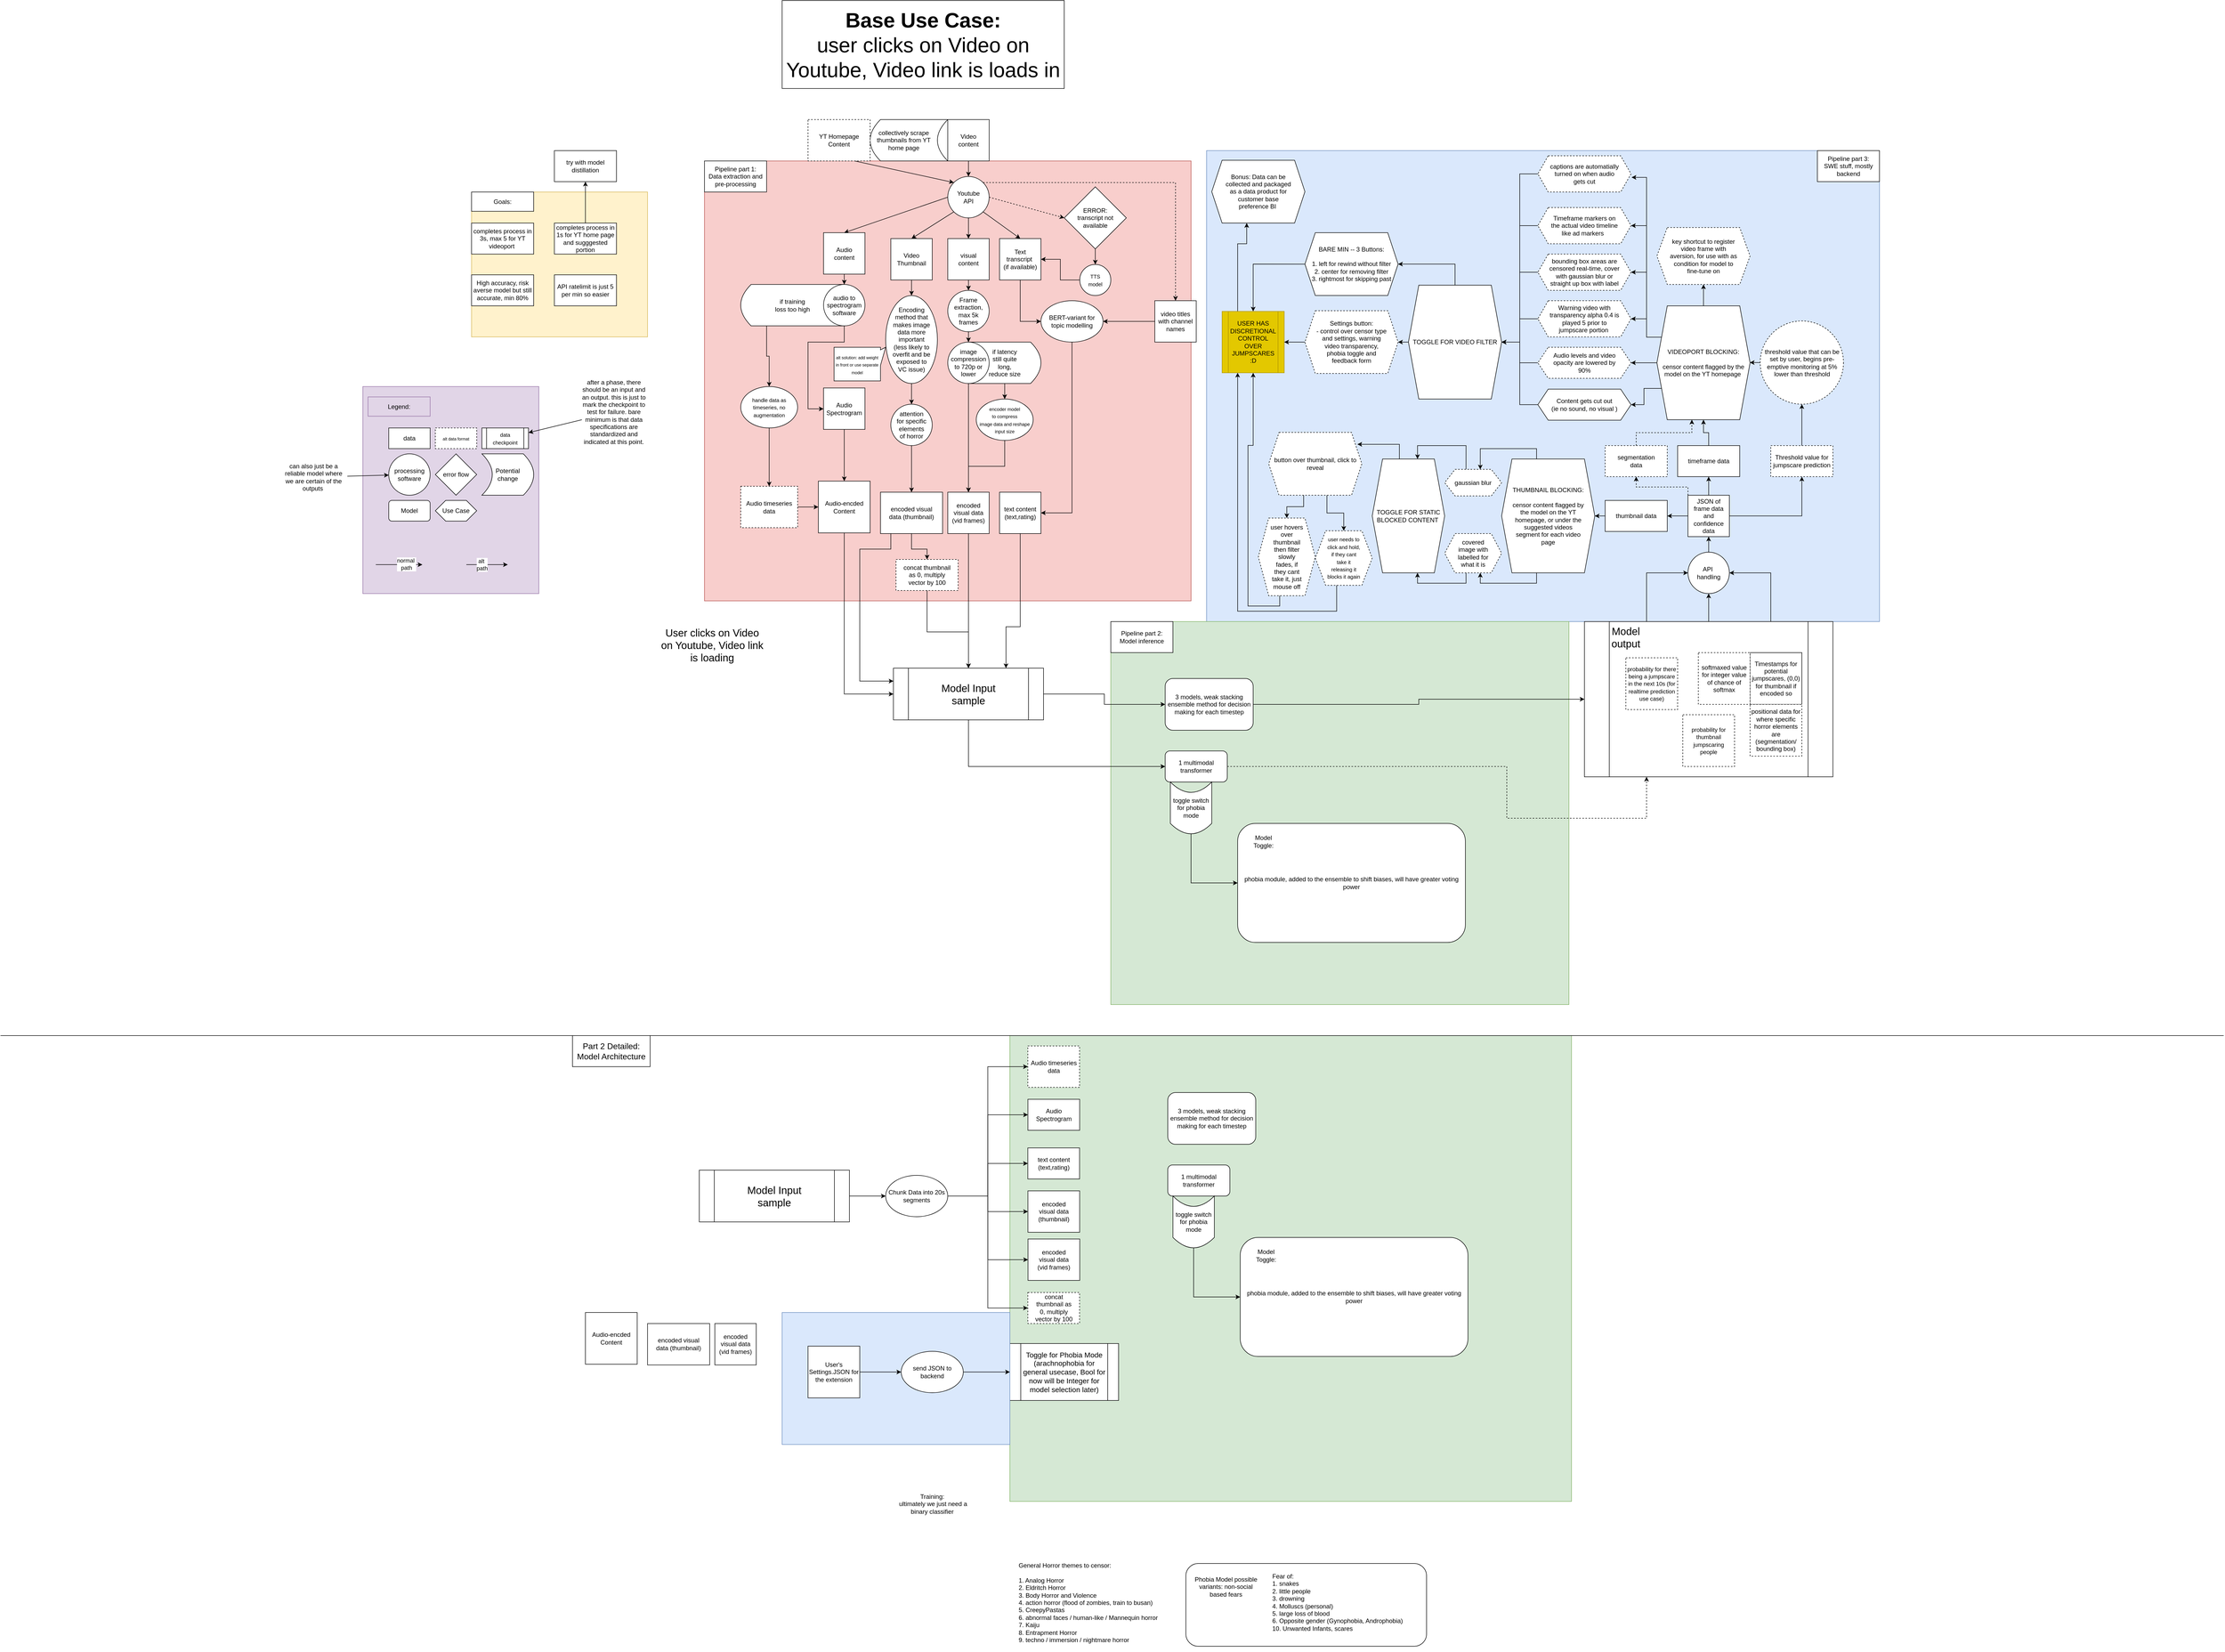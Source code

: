 <mxfile version="26.0.16">
  <diagram name="Page-1" id="UZV_4YaNEUYJYQrBW2No">
    <mxGraphModel dx="2985" dy="1863" grid="1" gridSize="10" guides="1" tooltips="1" connect="1" arrows="1" fold="1" page="1" pageScale="1" pageWidth="850" pageHeight="1100" math="0" shadow="0">
      <root>
        <mxCell id="0" />
        <mxCell id="1" parent="0" />
        <mxCell id="4fpCLledI54VdnfLR-wk-22" value="" style="rounded=0;whiteSpace=wrap;html=1;fillColor=#dae8fc;strokeColor=#6c8ebf;movable=0;resizable=0;rotatable=0;deletable=0;editable=0;locked=1;connectable=0;" vertex="1" parent="1">
          <mxGeometry x="640" y="220" width="1300" height="910" as="geometry" />
        </mxCell>
        <mxCell id="PtT7ccRdR9juAuZG76jp-39" value="" style="rounded=0;whiteSpace=wrap;html=1;fillColor=#e1d5e7;strokeColor=#9673a6;movable=1;resizable=1;rotatable=1;deletable=1;editable=1;locked=0;connectable=1;" parent="1" vertex="1">
          <mxGeometry x="-990" y="675.91" width="340" height="400" as="geometry" />
        </mxCell>
        <mxCell id="PtT7ccRdR9juAuZG76jp-40" value="Legend:" style="rounded=0;whiteSpace=wrap;html=1;movable=1;resizable=1;rotatable=1;deletable=1;editable=1;locked=0;connectable=1;strokeColor=#9673a6;fillColor=#e1d5e7;" parent="1" vertex="1">
          <mxGeometry x="-980" y="695.91" width="120" height="37.273" as="geometry" />
        </mxCell>
        <mxCell id="PtT7ccRdR9juAuZG76jp-6" value="" style="rounded=0;whiteSpace=wrap;html=1;fillColor=#f8cecc;strokeColor=#b85450;movable=0;resizable=0;rotatable=0;deletable=0;editable=0;locked=1;connectable=0;" parent="1" vertex="1">
          <mxGeometry x="-330" y="240" width="940" height="850" as="geometry" />
        </mxCell>
        <mxCell id="PtT7ccRdR9juAuZG76jp-3" value="" style="edgeStyle=orthogonalEdgeStyle;rounded=0;orthogonalLoop=1;jettySize=auto;html=1;exitX=0.5;exitY=1;exitDx=0;exitDy=0;" parent="1" source="PtT7ccRdR9juAuZG76jp-56" target="PtT7ccRdR9juAuZG76jp-2" edge="1">
          <mxGeometry relative="1" as="geometry">
            <mxPoint x="220" y="336" as="sourcePoint" />
            <Array as="points" />
          </mxGeometry>
        </mxCell>
        <mxCell id="PtT7ccRdR9juAuZG76jp-5" value="" style="rounded=0;orthogonalLoop=1;jettySize=auto;html=1;entryX=0.5;entryY=0;entryDx=0;entryDy=0;exitX=1;exitY=1;exitDx=0;exitDy=0;" parent="1" source="PtT7ccRdR9juAuZG76jp-56" target="PtT7ccRdR9juAuZG76jp-4" edge="1">
          <mxGeometry relative="1" as="geometry">
            <mxPoint x="240" y="270" as="sourcePoint" />
          </mxGeometry>
        </mxCell>
        <mxCell id="PtT7ccRdR9juAuZG76jp-13" style="rounded=0;orthogonalLoop=1;jettySize=auto;html=1;entryX=0.5;entryY=0;entryDx=0;entryDy=0;exitX=0;exitY=0.5;exitDx=0;exitDy=0;" parent="1" source="PtT7ccRdR9juAuZG76jp-56" target="PtT7ccRdR9juAuZG76jp-10" edge="1">
          <mxGeometry relative="1" as="geometry">
            <mxPoint x="110" y="270" as="sourcePoint" />
          </mxGeometry>
        </mxCell>
        <mxCell id="PtT7ccRdR9juAuZG76jp-17" value="" style="rounded=0;orthogonalLoop=1;jettySize=auto;html=1;dashed=1;exitX=1;exitY=0.5;exitDx=0;exitDy=0;entryX=0;entryY=0.5;entryDx=0;entryDy=0;" parent="1" source="PtT7ccRdR9juAuZG76jp-56" target="PtT7ccRdR9juAuZG76jp-16" edge="1">
          <mxGeometry relative="1" as="geometry" />
        </mxCell>
        <mxCell id="PtT7ccRdR9juAuZG76jp-58" value="" style="edgeStyle=orthogonalEdgeStyle;rounded=0;orthogonalLoop=1;jettySize=auto;html=1;" parent="1" source="PtT7ccRdR9juAuZG76jp-1" target="PtT7ccRdR9juAuZG76jp-56" edge="1">
          <mxGeometry relative="1" as="geometry" />
        </mxCell>
        <mxCell id="PtT7ccRdR9juAuZG76jp-1" value="Video &lt;br&gt;content" style="whiteSpace=wrap;html=1;aspect=fixed;" parent="1" vertex="1">
          <mxGeometry x="140" y="160" width="80" height="80" as="geometry" />
        </mxCell>
        <mxCell id="PtT7ccRdR9juAuZG76jp-37" value="" style="edgeStyle=orthogonalEdgeStyle;rounded=0;orthogonalLoop=1;jettySize=auto;html=1;" parent="1" source="PtT7ccRdR9juAuZG76jp-2" target="PtT7ccRdR9juAuZG76jp-33" edge="1">
          <mxGeometry relative="1" as="geometry" />
        </mxCell>
        <mxCell id="PtT7ccRdR9juAuZG76jp-2" value="visual &lt;br&gt;content" style="whiteSpace=wrap;html=1;aspect=fixed;" parent="1" vertex="1">
          <mxGeometry x="140" y="390" width="80" height="80" as="geometry" />
        </mxCell>
        <mxCell id="PtT7ccRdR9juAuZG76jp-38" value="" style="edgeStyle=orthogonalEdgeStyle;rounded=0;orthogonalLoop=1;jettySize=auto;html=1;entryX=0;entryY=0.5;entryDx=0;entryDy=0;" parent="1" source="PtT7ccRdR9juAuZG76jp-4" target="4fpCLledI54VdnfLR-wk-46" edge="1">
          <mxGeometry relative="1" as="geometry">
            <mxPoint x="280" y="490" as="targetPoint" />
          </mxGeometry>
        </mxCell>
        <mxCell id="PtT7ccRdR9juAuZG76jp-4" value="Text transcript&amp;nbsp;&lt;br&gt;(if available)" style="whiteSpace=wrap;html=1;aspect=fixed;" parent="1" vertex="1">
          <mxGeometry x="240" y="390" width="80" height="80" as="geometry" />
        </mxCell>
        <mxCell id="PtT7ccRdR9juAuZG76jp-7" value="&lt;font style=&quot;font-size: 40px;&quot;&gt;&lt;b style=&quot;&quot;&gt;Base Use Case: &lt;/b&gt;&lt;br&gt;user clicks on Video on Youtube, Video link is loads in&lt;/font&gt;" style="text;html=1;align=center;verticalAlign=middle;whiteSpace=wrap;rounded=0;strokeColor=default;spacingTop=10;spacingBottom=10;" parent="1" vertex="1">
          <mxGeometry x="-180" y="-70" width="545" height="170" as="geometry" />
        </mxCell>
        <mxCell id="PtT7ccRdR9juAuZG76jp-8" value="&lt;font style=&quot;font-size: 20px;&quot;&gt;User clicks on Video on Youtube, Video link is loading&lt;/font&gt;" style="text;html=1;align=center;verticalAlign=middle;whiteSpace=wrap;rounded=0;" parent="1" vertex="1">
          <mxGeometry x="-420" y="1130" width="210" height="90" as="geometry" />
        </mxCell>
        <mxCell id="PtT7ccRdR9juAuZG76jp-9" value="Pipeline part 1: &lt;br&gt;Data extraction and pre-processing" style="rounded=0;whiteSpace=wrap;html=1;" parent="1" vertex="1">
          <mxGeometry x="-330" y="240" width="120" height="60" as="geometry" />
        </mxCell>
        <mxCell id="PtT7ccRdR9juAuZG76jp-24" value="" style="edgeStyle=orthogonalEdgeStyle;rounded=0;orthogonalLoop=1;jettySize=auto;html=1;exitX=0.5;exitY=1;exitDx=0;exitDy=0;" parent="1" source="PtT7ccRdR9juAuZG76jp-26" target="PtT7ccRdR9juAuZG76jp-23" edge="1">
          <mxGeometry relative="1" as="geometry">
            <Array as="points">
              <mxPoint x="-60" y="590" />
              <mxPoint x="-130" y="590" />
              <mxPoint x="-130" y="719" />
            </Array>
          </mxGeometry>
        </mxCell>
        <mxCell id="PtT7ccRdR9juAuZG76jp-10" value="Audio&lt;br&gt;content" style="whiteSpace=wrap;html=1;aspect=fixed;" parent="1" vertex="1">
          <mxGeometry x="-100" y="378.64" width="80" height="80" as="geometry" />
        </mxCell>
        <mxCell id="PtT7ccRdR9juAuZG76jp-22" value="" style="edgeStyle=orthogonalEdgeStyle;rounded=0;orthogonalLoop=1;jettySize=auto;html=1;" parent="1" source="PtT7ccRdR9juAuZG76jp-16" target="PtT7ccRdR9juAuZG76jp-21" edge="1">
          <mxGeometry relative="1" as="geometry" />
        </mxCell>
        <mxCell id="PtT7ccRdR9juAuZG76jp-16" value="ERROR: &lt;br&gt;transcript not available" style="rhombus;whiteSpace=wrap;html=1;" parent="1" vertex="1">
          <mxGeometry x="365" y="290" width="120" height="120" as="geometry" />
        </mxCell>
        <mxCell id="PtT7ccRdR9juAuZG76jp-60" value="" style="edgeStyle=orthogonalEdgeStyle;rounded=0;orthogonalLoop=1;jettySize=auto;html=1;" parent="1" source="PtT7ccRdR9juAuZG76jp-21" target="PtT7ccRdR9juAuZG76jp-4" edge="1">
          <mxGeometry relative="1" as="geometry" />
        </mxCell>
        <mxCell id="PtT7ccRdR9juAuZG76jp-21" value="&lt;font style=&quot;font-size: 10px;&quot;&gt;TTS &lt;br&gt;model&lt;/font&gt;" style="ellipse;whiteSpace=wrap;html=1;" parent="1" vertex="1">
          <mxGeometry x="395" y="440" width="60" height="60" as="geometry" />
        </mxCell>
        <mxCell id="PtT7ccRdR9juAuZG76jp-80" value="" style="edgeStyle=orthogonalEdgeStyle;rounded=0;orthogonalLoop=1;jettySize=auto;html=1;" parent="1" source="PtT7ccRdR9juAuZG76jp-23" target="PtT7ccRdR9juAuZG76jp-79" edge="1">
          <mxGeometry relative="1" as="geometry" />
        </mxCell>
        <mxCell id="PtT7ccRdR9juAuZG76jp-23" value="Audio Spectrogram" style="whiteSpace=wrap;html=1;aspect=fixed;" parent="1" vertex="1">
          <mxGeometry x="-100" y="678.64" width="80" height="80" as="geometry" />
        </mxCell>
        <mxCell id="PtT7ccRdR9juAuZG76jp-25" value="" style="edgeStyle=orthogonalEdgeStyle;rounded=0;orthogonalLoop=1;jettySize=auto;html=1;" parent="1" source="PtT7ccRdR9juAuZG76jp-10" target="PtT7ccRdR9juAuZG76jp-26" edge="1">
          <mxGeometry relative="1" as="geometry">
            <mxPoint x="-60" y="458.64" as="sourcePoint" />
            <mxPoint x="-60" y="628.64" as="targetPoint" />
          </mxGeometry>
        </mxCell>
        <mxCell id="PtT7ccRdR9juAuZG76jp-31" value="" style="edgeStyle=orthogonalEdgeStyle;rounded=0;orthogonalLoop=1;jettySize=auto;html=1;" parent="1" source="PtT7ccRdR9juAuZG76jp-63" target="PtT7ccRdR9juAuZG76jp-32" edge="1">
          <mxGeometry relative="1" as="geometry" />
        </mxCell>
        <mxCell id="PtT7ccRdR9juAuZG76jp-88" value="" style="edgeStyle=orthogonalEdgeStyle;rounded=0;orthogonalLoop=1;jettySize=auto;html=1;" parent="1" source="PtT7ccRdR9juAuZG76jp-32" target="PtT7ccRdR9juAuZG76jp-86" edge="1">
          <mxGeometry relative="1" as="geometry" />
        </mxCell>
        <mxCell id="PtT7ccRdR9juAuZG76jp-32" value="encoded visual data (vid frames)" style="whiteSpace=wrap;html=1;aspect=fixed;" parent="1" vertex="1">
          <mxGeometry x="140" y="880" width="80" height="80" as="geometry" />
        </mxCell>
        <mxCell id="PtT7ccRdR9juAuZG76jp-33" value="Frame extraction, max 5k frames" style="ellipse;whiteSpace=wrap;html=1;aspect=fixed;" parent="1" vertex="1">
          <mxGeometry x="140" y="490" width="80" height="80" as="geometry" />
        </mxCell>
        <mxCell id="PtT7ccRdR9juAuZG76jp-34" value="" style="edgeStyle=orthogonalEdgeStyle;rounded=0;orthogonalLoop=1;jettySize=auto;html=1;exitX=0.5;exitY=1;exitDx=0;exitDy=0;" parent="1" source="4fpCLledI54VdnfLR-wk-46" target="PtT7ccRdR9juAuZG76jp-35" edge="1">
          <mxGeometry relative="1" as="geometry">
            <Array as="points">
              <mxPoint x="380" y="920" />
            </Array>
          </mxGeometry>
        </mxCell>
        <mxCell id="PtT7ccRdR9juAuZG76jp-89" value="" style="edgeStyle=orthogonalEdgeStyle;rounded=0;orthogonalLoop=1;jettySize=auto;html=1;entryX=0.75;entryY=0;entryDx=0;entryDy=0;" parent="1" source="PtT7ccRdR9juAuZG76jp-35" target="PtT7ccRdR9juAuZG76jp-86" edge="1">
          <mxGeometry relative="1" as="geometry">
            <Array as="points">
              <mxPoint x="280" y="1140" />
              <mxPoint x="253" y="1140" />
            </Array>
          </mxGeometry>
        </mxCell>
        <mxCell id="PtT7ccRdR9juAuZG76jp-35" value="text content&lt;br&gt;(text,rating)" style="whiteSpace=wrap;html=1;aspect=fixed;" parent="1" vertex="1">
          <mxGeometry x="240" y="880" width="80" height="80" as="geometry" />
        </mxCell>
        <mxCell id="PtT7ccRdR9juAuZG76jp-43" value="data" style="rounded=0;whiteSpace=wrap;html=1;movable=1;resizable=1;rotatable=1;deletable=1;editable=1;locked=0;connectable=1;" parent="1" vertex="1">
          <mxGeometry x="-940" y="755.91" width="80" height="40" as="geometry" />
        </mxCell>
        <mxCell id="PtT7ccRdR9juAuZG76jp-44" value="processing software" style="ellipse;whiteSpace=wrap;html=1;aspect=fixed;movable=1;resizable=1;rotatable=1;deletable=1;editable=1;locked=0;connectable=1;" parent="1" vertex="1">
          <mxGeometry x="-940" y="805.91" width="80" height="80" as="geometry" />
        </mxCell>
        <mxCell id="PtT7ccRdR9juAuZG76jp-45" value="Model" style="rounded=1;whiteSpace=wrap;html=1;movable=1;resizable=1;rotatable=1;deletable=1;editable=1;locked=0;connectable=1;" parent="1" vertex="1">
          <mxGeometry x="-940" y="895.91" width="80" height="40" as="geometry" />
        </mxCell>
        <mxCell id="PtT7ccRdR9juAuZG76jp-46" value="error flow" style="rhombus;whiteSpace=wrap;html=1;movable=1;resizable=1;rotatable=1;deletable=1;editable=1;locked=0;connectable=1;" parent="1" vertex="1">
          <mxGeometry x="-850" y="805.91" width="80" height="80" as="geometry" />
        </mxCell>
        <mxCell id="PtT7ccRdR9juAuZG76jp-48" value="" style="rounded=0;whiteSpace=wrap;html=1;fillColor=#fff2cc;strokeColor=#d6b656;movable=0;resizable=0;rotatable=0;deletable=0;editable=0;locked=1;connectable=0;" parent="1" vertex="1">
          <mxGeometry x="-780" y="300" width="340" height="280" as="geometry" />
        </mxCell>
        <mxCell id="PtT7ccRdR9juAuZG76jp-49" value="Goals:" style="rounded=0;whiteSpace=wrap;html=1;movable=1;resizable=1;rotatable=1;deletable=1;editable=1;locked=0;connectable=1;" parent="1" vertex="1">
          <mxGeometry x="-780" y="300" width="120" height="37.273" as="geometry" />
        </mxCell>
        <mxCell id="PtT7ccRdR9juAuZG76jp-50" value="completes process in 3s, max 5 for YT videoport&amp;nbsp;" style="rounded=0;whiteSpace=wrap;html=1;" parent="1" vertex="1">
          <mxGeometry x="-780" y="360" width="120" height="60" as="geometry" />
        </mxCell>
        <mxCell id="PtT7ccRdR9juAuZG76jp-51" value="High accuracy, risk averse model but still accurate, min 80%" style="rounded=0;whiteSpace=wrap;html=1;" parent="1" vertex="1">
          <mxGeometry x="-780" y="460" width="120" height="60" as="geometry" />
        </mxCell>
        <mxCell id="PtT7ccRdR9juAuZG76jp-53" value="Use Case" style="shape=hexagon;perimeter=hexagonPerimeter2;whiteSpace=wrap;html=1;fixedSize=1;movable=1;resizable=1;rotatable=1;deletable=1;editable=1;locked=0;connectable=1;" parent="1" vertex="1">
          <mxGeometry x="-850" y="895.91" width="80" height="40" as="geometry" />
        </mxCell>
        <mxCell id="4fpCLledI54VdnfLR-wk-44" style="edgeStyle=orthogonalEdgeStyle;rounded=0;orthogonalLoop=1;jettySize=auto;html=1;exitX=1;exitY=0;exitDx=0;exitDy=0;entryX=0.5;entryY=0;entryDx=0;entryDy=0;dashed=1;" edge="1" parent="1" source="PtT7ccRdR9juAuZG76jp-56" target="4fpCLledI54VdnfLR-wk-43">
          <mxGeometry relative="1" as="geometry">
            <Array as="points">
              <mxPoint x="580" y="282" />
            </Array>
          </mxGeometry>
        </mxCell>
        <mxCell id="4fpCLledI54VdnfLR-wk-141" style="rounded=0;orthogonalLoop=1;jettySize=auto;html=1;exitX=0;exitY=1;exitDx=0;exitDy=0;entryX=0.5;entryY=0;entryDx=0;entryDy=0;" edge="1" parent="1" source="PtT7ccRdR9juAuZG76jp-56" target="PtT7ccRdR9juAuZG76jp-90">
          <mxGeometry relative="1" as="geometry" />
        </mxCell>
        <mxCell id="PtT7ccRdR9juAuZG76jp-56" value="Youtube &lt;br&gt;API" style="ellipse;whiteSpace=wrap;html=1;aspect=fixed;" parent="1" vertex="1">
          <mxGeometry x="140" y="270" width="80" height="80" as="geometry" />
        </mxCell>
        <mxCell id="PtT7ccRdR9juAuZG76jp-62" value="" style="edgeStyle=orthogonalEdgeStyle;rounded=0;orthogonalLoop=1;jettySize=auto;html=1;" parent="1" source="PtT7ccRdR9juAuZG76jp-33" target="PtT7ccRdR9juAuZG76jp-63" edge="1">
          <mxGeometry relative="1" as="geometry">
            <mxPoint x="180" y="570" as="sourcePoint" />
            <mxPoint x="180" y="740" as="targetPoint" />
          </mxGeometry>
        </mxCell>
        <mxCell id="PtT7ccRdR9juAuZG76jp-70" value="" style="edgeStyle=orthogonalEdgeStyle;rounded=0;orthogonalLoop=1;jettySize=auto;html=1;" parent="1" source="PtT7ccRdR9juAuZG76jp-65" target="PtT7ccRdR9juAuZG76jp-68" edge="1">
          <mxGeometry relative="1" as="geometry" />
        </mxCell>
        <mxCell id="PtT7ccRdR9juAuZG76jp-65" value="if latency &lt;br&gt;still quite &lt;br&gt;long, &lt;br&gt;reduce size" style="shape=dataStorage;whiteSpace=wrap;html=1;fixedSize=1;rotation=0;flipH=1;" parent="1" vertex="1">
          <mxGeometry x="180" y="590" width="140" height="80" as="geometry" />
        </mxCell>
        <mxCell id="PtT7ccRdR9juAuZG76jp-64" value="Potential &lt;br&gt;change" style="shape=dataStorage;whiteSpace=wrap;html=1;fixedSize=1;rotation=0;flipH=1;movable=1;resizable=1;rotatable=1;deletable=1;editable=1;locked=0;connectable=1;" parent="1" vertex="1">
          <mxGeometry x="-760" y="805.91" width="100" height="80" as="geometry" />
        </mxCell>
        <mxCell id="PtT7ccRdR9juAuZG76jp-63" value="image compression to 720p or lower" style="ellipse;whiteSpace=wrap;html=1;aspect=fixed;" parent="1" vertex="1">
          <mxGeometry x="140" y="590" width="80" height="80" as="geometry" />
        </mxCell>
        <mxCell id="PtT7ccRdR9juAuZG76jp-72" value="" style="edgeStyle=orthogonalEdgeStyle;rounded=0;orthogonalLoop=1;jettySize=auto;html=1;entryX=0.5;entryY=0;entryDx=0;entryDy=0;" parent="1" source="PtT7ccRdR9juAuZG76jp-68" target="PtT7ccRdR9juAuZG76jp-32" edge="1">
          <mxGeometry relative="1" as="geometry" />
        </mxCell>
        <mxCell id="PtT7ccRdR9juAuZG76jp-68" value="&lt;font style=&quot;font-size: 9px;&quot;&gt;encoder model &lt;br&gt;to compress &lt;br&gt;image data and reshape input size&lt;/font&gt;" style="ellipse;whiteSpace=wrap;html=1;" parent="1" vertex="1">
          <mxGeometry x="195" y="700" width="110" height="80" as="geometry" />
        </mxCell>
        <mxCell id="PtT7ccRdR9juAuZG76jp-81" value="" style="edgeStyle=orthogonalEdgeStyle;rounded=0;orthogonalLoop=1;jettySize=auto;html=1;" parent="1" source="PtT7ccRdR9juAuZG76jp-73" target="PtT7ccRdR9juAuZG76jp-79" edge="1">
          <mxGeometry relative="1" as="geometry" />
        </mxCell>
        <mxCell id="PtT7ccRdR9juAuZG76jp-73" value="Audio timeseries data" style="rounded=0;whiteSpace=wrap;html=1;dashed=1;" parent="1" vertex="1">
          <mxGeometry x="-260" y="868.64" width="110" height="80" as="geometry" />
        </mxCell>
        <mxCell id="PtT7ccRdR9juAuZG76jp-77" value="" style="edgeStyle=orthogonalEdgeStyle;rounded=0;orthogonalLoop=1;jettySize=auto;html=1;exitX=0.25;exitY=1;exitDx=0;exitDy=0;" parent="1" source="PtT7ccRdR9juAuZG76jp-74" target="PtT7ccRdR9juAuZG76jp-75" edge="1">
          <mxGeometry relative="1" as="geometry" />
        </mxCell>
        <mxCell id="PtT7ccRdR9juAuZG76jp-74" value="if training &lt;br&gt;loss too high" style="shape=dataStorage;whiteSpace=wrap;html=1;fixedSize=1;rotation=0;flipH=0;" parent="1" vertex="1">
          <mxGeometry x="-260" y="478.64" width="200" height="80" as="geometry" />
        </mxCell>
        <mxCell id="PtT7ccRdR9juAuZG76jp-78" value="" style="edgeStyle=orthogonalEdgeStyle;rounded=0;orthogonalLoop=1;jettySize=auto;html=1;" parent="1" source="PtT7ccRdR9juAuZG76jp-75" target="PtT7ccRdR9juAuZG76jp-73" edge="1">
          <mxGeometry relative="1" as="geometry" />
        </mxCell>
        <mxCell id="PtT7ccRdR9juAuZG76jp-75" value="&lt;font size=&quot;1&quot;&gt;handle data as timeseries, no augmentation&lt;/font&gt;" style="ellipse;whiteSpace=wrap;html=1;" parent="1" vertex="1">
          <mxGeometry x="-260" y="675.91" width="110" height="80" as="geometry" />
        </mxCell>
        <mxCell id="PtT7ccRdR9juAuZG76jp-26" value="audio to spectrogram software" style="ellipse;whiteSpace=wrap;html=1;aspect=fixed;" parent="1" vertex="1">
          <mxGeometry x="-100" y="478.64" width="80" height="80" as="geometry" />
        </mxCell>
        <mxCell id="PtT7ccRdR9juAuZG76jp-87" value="" style="edgeStyle=orthogonalEdgeStyle;rounded=0;orthogonalLoop=1;jettySize=auto;html=1;entryX=0;entryY=0.5;entryDx=0;entryDy=0;" parent="1" source="PtT7ccRdR9juAuZG76jp-79" target="PtT7ccRdR9juAuZG76jp-86" edge="1">
          <mxGeometry relative="1" as="geometry">
            <Array as="points">
              <mxPoint x="-60" y="1270" />
            </Array>
          </mxGeometry>
        </mxCell>
        <mxCell id="PtT7ccRdR9juAuZG76jp-79" value="Audio-encded&lt;br&gt;Content" style="whiteSpace=wrap;html=1;aspect=fixed;" parent="1" vertex="1">
          <mxGeometry x="-110" y="858.64" width="100" height="100" as="geometry" />
        </mxCell>
        <mxCell id="PtT7ccRdR9juAuZG76jp-84" value="&lt;font style=&quot;font-size: 8px;&quot;&gt;alt data format&lt;/font&gt;" style="rounded=0;whiteSpace=wrap;html=1;dashed=1;movable=1;resizable=1;rotatable=1;deletable=1;editable=1;locked=0;connectable=1;" parent="1" vertex="1">
          <mxGeometry x="-850" y="755.91" width="80" height="40" as="geometry" />
        </mxCell>
        <mxCell id="PtT7ccRdR9juAuZG76jp-85" value="&lt;font size=&quot;1&quot;&gt;data checkpoint&lt;/font&gt;" style="shape=process;whiteSpace=wrap;html=1;backgroundOutline=1;movable=1;resizable=1;rotatable=1;deletable=1;editable=1;locked=0;connectable=1;" parent="1" vertex="1">
          <mxGeometry x="-760" y="755.91" width="90" height="40" as="geometry" />
        </mxCell>
        <mxCell id="PtT7ccRdR9juAuZG76jp-86" value="&lt;font style=&quot;font-size: 20px;&quot;&gt;Model Input&lt;br&gt;&lt;/font&gt;&lt;div&gt;&lt;font style=&quot;font-size: 20px;&quot;&gt;sample&lt;/font&gt;&lt;/div&gt;" style="shape=process;whiteSpace=wrap;html=1;backgroundOutline=1;" parent="1" vertex="1">
          <mxGeometry x="35" y="1220" width="290" height="100" as="geometry" />
        </mxCell>
        <mxCell id="PtT7ccRdR9juAuZG76jp-94" value="" style="edgeStyle=orthogonalEdgeStyle;rounded=0;orthogonalLoop=1;jettySize=auto;html=1;" parent="1" source="PtT7ccRdR9juAuZG76jp-90" target="PtT7ccRdR9juAuZG76jp-93" edge="1">
          <mxGeometry relative="1" as="geometry" />
        </mxCell>
        <mxCell id="PtT7ccRdR9juAuZG76jp-90" value="Video Thumbnail" style="whiteSpace=wrap;html=1;aspect=fixed;" parent="1" vertex="1">
          <mxGeometry x="30" y="390" width="80" height="80" as="geometry" />
        </mxCell>
        <mxCell id="PtT7ccRdR9juAuZG76jp-98" value="" style="edgeStyle=orthogonalEdgeStyle;rounded=0;orthogonalLoop=1;jettySize=auto;html=1;" parent="1" source="PtT7ccRdR9juAuZG76jp-93" target="PtT7ccRdR9juAuZG76jp-97" edge="1">
          <mxGeometry relative="1" as="geometry" />
        </mxCell>
        <mxCell id="PtT7ccRdR9juAuZG76jp-93" value="Encoding method that makes image data more important (less likely to overfit and be exposed to VC issue)" style="ellipse;whiteSpace=wrap;html=1;spacingLeft=10;spacingRight=10;" parent="1" vertex="1">
          <mxGeometry x="20" y="500" width="100" height="170" as="geometry" />
        </mxCell>
        <mxCell id="PtT7ccRdR9juAuZG76jp-101" style="edgeStyle=orthogonalEdgeStyle;rounded=0;orthogonalLoop=1;jettySize=auto;html=1;entryX=0;entryY=0.25;entryDx=0;entryDy=0;" parent="1" source="PtT7ccRdR9juAuZG76jp-95" target="PtT7ccRdR9juAuZG76jp-86" edge="1">
          <mxGeometry relative="1" as="geometry">
            <Array as="points">
              <mxPoint x="30" y="990" />
              <mxPoint x="-30" y="990" />
              <mxPoint x="-30" y="1245" />
            </Array>
          </mxGeometry>
        </mxCell>
        <mxCell id="PtT7ccRdR9juAuZG76jp-103" value="" style="edgeStyle=orthogonalEdgeStyle;rounded=0;orthogonalLoop=1;jettySize=auto;html=1;" parent="1" source="PtT7ccRdR9juAuZG76jp-95" target="PtT7ccRdR9juAuZG76jp-102" edge="1">
          <mxGeometry relative="1" as="geometry">
            <Array as="points">
              <mxPoint x="70" y="990" />
              <mxPoint x="100" y="990" />
            </Array>
          </mxGeometry>
        </mxCell>
        <mxCell id="PtT7ccRdR9juAuZG76jp-95" value="encoded visual data (thumbnail)" style="whiteSpace=wrap;html=1;spacingLeft=10;spacingRight=10;" parent="1" vertex="1">
          <mxGeometry x="10" y="880" width="120" height="80" as="geometry" />
        </mxCell>
        <mxCell id="PtT7ccRdR9juAuZG76jp-99" value="" style="edgeStyle=orthogonalEdgeStyle;rounded=0;orthogonalLoop=1;jettySize=auto;html=1;" parent="1" source="PtT7ccRdR9juAuZG76jp-97" target="PtT7ccRdR9juAuZG76jp-95" edge="1">
          <mxGeometry relative="1" as="geometry" />
        </mxCell>
        <mxCell id="PtT7ccRdR9juAuZG76jp-97" value="attention for specific elements of horror" style="ellipse;whiteSpace=wrap;html=1;spacingLeft=10;spacingRight=10;" parent="1" vertex="1">
          <mxGeometry x="30" y="710" width="80" height="80" as="geometry" />
        </mxCell>
        <mxCell id="PtT7ccRdR9juAuZG76jp-104" value="" style="edgeStyle=orthogonalEdgeStyle;rounded=0;orthogonalLoop=1;jettySize=auto;html=1;entryX=0.5;entryY=0;entryDx=0;entryDy=0;" parent="1" source="PtT7ccRdR9juAuZG76jp-102" target="PtT7ccRdR9juAuZG76jp-86" edge="1">
          <mxGeometry relative="1" as="geometry">
            <Array as="points">
              <mxPoint x="100" y="1150" />
              <mxPoint x="180" y="1150" />
            </Array>
          </mxGeometry>
        </mxCell>
        <mxCell id="PtT7ccRdR9juAuZG76jp-102" value="concat thumbnail as 0, multiply vector by 100" style="whiteSpace=wrap;html=1;spacingLeft=10;spacingRight=10;dashed=1;" parent="1" vertex="1">
          <mxGeometry x="40" y="1010" width="120" height="60" as="geometry" />
        </mxCell>
        <mxCell id="PtT7ccRdR9juAuZG76jp-109" value="" style="rounded=0;orthogonalLoop=1;jettySize=auto;html=1;movable=1;resizable=1;rotatable=1;deletable=1;editable=1;locked=0;connectable=1;" parent="1" source="PtT7ccRdR9juAuZG76jp-108" target="PtT7ccRdR9juAuZG76jp-44" edge="1">
          <mxGeometry relative="1" as="geometry" />
        </mxCell>
        <mxCell id="PtT7ccRdR9juAuZG76jp-108" value="can also just be a reliable model where we are certain of the outputs&amp;nbsp;" style="text;html=1;align=center;verticalAlign=middle;whiteSpace=wrap;rounded=0;movable=1;resizable=1;rotatable=1;deletable=1;editable=1;locked=0;connectable=1;" parent="1" vertex="1">
          <mxGeometry x="-1150" y="835.91" width="130" height="30" as="geometry" />
        </mxCell>
        <mxCell id="PtT7ccRdR9juAuZG76jp-110" value="" style="rounded=0;whiteSpace=wrap;html=1;fillColor=#d5e8d4;strokeColor=#82b366;" parent="1" vertex="1">
          <mxGeometry x="455" y="1130" width="885" height="740" as="geometry" />
        </mxCell>
        <mxCell id="PtT7ccRdR9juAuZG76jp-112" value="Pipeline part 2: &lt;br&gt;Model inference" style="rounded=0;whiteSpace=wrap;html=1;" parent="1" vertex="1">
          <mxGeometry x="455" y="1130" width="120" height="60" as="geometry" />
        </mxCell>
        <mxCell id="PtT7ccRdR9juAuZG76jp-123" value="" style="edgeStyle=orthogonalEdgeStyle;rounded=0;orthogonalLoop=1;jettySize=auto;html=1;entryX=0;entryY=0.5;entryDx=0;entryDy=0;" parent="1" source="PtT7ccRdR9juAuZG76jp-114" target="PtT7ccRdR9juAuZG76jp-124" edge="1">
          <mxGeometry relative="1" as="geometry">
            <mxPoint x="1430.0" y="1270" as="targetPoint" />
          </mxGeometry>
        </mxCell>
        <mxCell id="PtT7ccRdR9juAuZG76jp-114" value="3 models, weak stacking ensemble method for decision making for each timestep" style="rounded=1;whiteSpace=wrap;html=1;" parent="1" vertex="1">
          <mxGeometry x="560" y="1240" width="170" height="100" as="geometry" />
        </mxCell>
        <mxCell id="PtT7ccRdR9juAuZG76jp-115" value="" style="edgeStyle=orthogonalEdgeStyle;rounded=0;orthogonalLoop=1;jettySize=auto;html=1;" parent="1" source="PtT7ccRdR9juAuZG76jp-86" target="PtT7ccRdR9juAuZG76jp-114" edge="1">
          <mxGeometry relative="1" as="geometry" />
        </mxCell>
        <mxCell id="PtT7ccRdR9juAuZG76jp-127" style="edgeStyle=orthogonalEdgeStyle;rounded=0;orthogonalLoop=1;jettySize=auto;html=1;entryX=0.25;entryY=1;entryDx=0;entryDy=0;dashed=1;" parent="1" source="PtT7ccRdR9juAuZG76jp-118" target="PtT7ccRdR9juAuZG76jp-124" edge="1">
          <mxGeometry relative="1" as="geometry">
            <Array as="points">
              <mxPoint x="1220" y="1410" />
              <mxPoint x="1220" y="1510" />
              <mxPoint x="1490" y="1510" />
            </Array>
          </mxGeometry>
        </mxCell>
        <mxCell id="PtT7ccRdR9juAuZG76jp-118" value="1 multimodal transformer" style="rounded=1;whiteSpace=wrap;html=1;" parent="1" vertex="1">
          <mxGeometry x="560" y="1380" width="120" height="60" as="geometry" />
        </mxCell>
        <mxCell id="PtT7ccRdR9juAuZG76jp-119" value="" style="edgeStyle=orthogonalEdgeStyle;rounded=0;orthogonalLoop=1;jettySize=auto;html=1;entryX=0;entryY=0.5;entryDx=0;entryDy=0;" parent="1" source="PtT7ccRdR9juAuZG76jp-86" target="PtT7ccRdR9juAuZG76jp-118" edge="1">
          <mxGeometry relative="1" as="geometry">
            <Array as="points">
              <mxPoint x="180" y="1410" />
            </Array>
          </mxGeometry>
        </mxCell>
        <mxCell id="4fpCLledI54VdnfLR-wk-16" value="" style="edgeStyle=orthogonalEdgeStyle;rounded=0;orthogonalLoop=1;jettySize=auto;html=1;" edge="1" parent="1" source="PtT7ccRdR9juAuZG76jp-124" target="4fpCLledI54VdnfLR-wk-15">
          <mxGeometry relative="1" as="geometry" />
        </mxCell>
        <mxCell id="4fpCLledI54VdnfLR-wk-19" style="edgeStyle=orthogonalEdgeStyle;rounded=0;orthogonalLoop=1;jettySize=auto;html=1;exitX=0.75;exitY=0;exitDx=0;exitDy=0;entryX=1;entryY=0.5;entryDx=0;entryDy=0;" edge="1" parent="1" source="PtT7ccRdR9juAuZG76jp-124" target="4fpCLledI54VdnfLR-wk-15">
          <mxGeometry relative="1" as="geometry" />
        </mxCell>
        <mxCell id="4fpCLledI54VdnfLR-wk-20" style="edgeStyle=orthogonalEdgeStyle;rounded=0;orthogonalLoop=1;jettySize=auto;html=1;exitX=0.25;exitY=0;exitDx=0;exitDy=0;entryX=0;entryY=0.5;entryDx=0;entryDy=0;" edge="1" parent="1" source="PtT7ccRdR9juAuZG76jp-124" target="4fpCLledI54VdnfLR-wk-15">
          <mxGeometry relative="1" as="geometry">
            <Array as="points">
              <mxPoint x="1490" y="1036" />
            </Array>
          </mxGeometry>
        </mxCell>
        <mxCell id="PtT7ccRdR9juAuZG76jp-124" value="" style="shape=process;whiteSpace=wrap;html=1;backgroundOutline=1;" parent="1" vertex="1">
          <mxGeometry x="1370" y="1130" width="480" height="300" as="geometry" />
        </mxCell>
        <mxCell id="PtT7ccRdR9juAuZG76jp-126" style="rounded=0;orthogonalLoop=1;jettySize=auto;html=1;" parent="1" source="PtT7ccRdR9juAuZG76jp-125" target="PtT7ccRdR9juAuZG76jp-85" edge="1">
          <mxGeometry relative="1" as="geometry" />
        </mxCell>
        <mxCell id="PtT7ccRdR9juAuZG76jp-125" value="after a phase, there should be an input and an output. this is just to mark the checkpoint to test for failure. bare minimum is that data specifications are standardized and indicated at this point." style="text;html=1;align=center;verticalAlign=middle;whiteSpace=wrap;rounded=0;" parent="1" vertex="1">
          <mxGeometry x="-570" y="710" width="130" height="30" as="geometry" />
        </mxCell>
        <mxCell id="PtT7ccRdR9juAuZG76jp-128" value="" style="rounded=0;orthogonalLoop=1;jettySize=auto;html=1;movable=1;resizable=1;rotatable=1;deletable=1;editable=1;locked=0;connectable=1;" parent="1" edge="1">
          <mxGeometry relative="1" as="geometry">
            <mxPoint x="-965" y="1020" as="sourcePoint" />
            <mxPoint x="-875" y="1020.05" as="targetPoint" />
          </mxGeometry>
        </mxCell>
        <mxCell id="PtT7ccRdR9juAuZG76jp-130" value="normal&amp;nbsp;&lt;br&gt;path" style="edgeLabel;html=1;align=center;verticalAlign=middle;resizable=0;points=[];" parent="PtT7ccRdR9juAuZG76jp-128" vertex="1" connectable="0">
          <mxGeometry x="0.307" y="1" relative="1" as="geometry">
            <mxPoint as="offset" />
          </mxGeometry>
        </mxCell>
        <mxCell id="PtT7ccRdR9juAuZG76jp-129" value="" style="rounded=0;orthogonalLoop=1;jettySize=auto;html=1;movable=1;resizable=1;rotatable=1;deletable=1;editable=1;locked=0;connectable=1;" parent="1" edge="1">
          <mxGeometry relative="1" as="geometry">
            <mxPoint x="-790" y="1020" as="sourcePoint" />
            <mxPoint x="-710" y="1020" as="targetPoint" />
          </mxGeometry>
        </mxCell>
        <mxCell id="PtT7ccRdR9juAuZG76jp-131" value="alt&amp;nbsp;&lt;br&gt;path" style="edgeLabel;html=1;align=center;verticalAlign=middle;resizable=0;points=[];" parent="PtT7ccRdR9juAuZG76jp-129" vertex="1" connectable="0">
          <mxGeometry x="-0.265" relative="1" as="geometry">
            <mxPoint as="offset" />
          </mxGeometry>
        </mxCell>
        <mxCell id="4fpCLledI54VdnfLR-wk-1" value="&lt;font style=&quot;font-size: 20px;&quot;&gt;Model output&lt;/font&gt;" style="text;html=1;align=center;verticalAlign=middle;whiteSpace=wrap;rounded=0;" vertex="1" parent="1">
          <mxGeometry x="1420" y="1145" width="60" height="30" as="geometry" />
        </mxCell>
        <mxCell id="4fpCLledI54VdnfLR-wk-4" value="API ratelimit is just 5 per min so easier" style="rounded=0;whiteSpace=wrap;html=1;" vertex="1" parent="1">
          <mxGeometry x="-620" y="460" width="120" height="60" as="geometry" />
        </mxCell>
        <mxCell id="4fpCLledI54VdnfLR-wk-13" value="" style="edgeStyle=orthogonalEdgeStyle;rounded=0;orthogonalLoop=1;jettySize=auto;html=1;" edge="1" parent="1" source="4fpCLledI54VdnfLR-wk-5" target="4fpCLledI54VdnfLR-wk-12">
          <mxGeometry relative="1" as="geometry" />
        </mxCell>
        <mxCell id="4fpCLledI54VdnfLR-wk-5" value="completes process in 1s for YT home page and sugggested portion" style="rounded=0;whiteSpace=wrap;html=1;" vertex="1" parent="1">
          <mxGeometry x="-620" y="360" width="120" height="60" as="geometry" />
        </mxCell>
        <mxCell id="4fpCLledI54VdnfLR-wk-7" value="&lt;font style=&quot;font-size: 11px;&quot;&gt;probability for there being a jumpscare in the next 10s (for realtime prediction use case)&lt;/font&gt;" style="whiteSpace=wrap;html=1;aspect=fixed;dashed=1;" vertex="1" parent="1">
          <mxGeometry x="1450" y="1200" width="100" height="100" as="geometry" />
        </mxCell>
        <mxCell id="4fpCLledI54VdnfLR-wk-12" value="try with model distillation" style="whiteSpace=wrap;html=1;rounded=0;" vertex="1" parent="1">
          <mxGeometry x="-620" y="220" width="120" height="60" as="geometry" />
        </mxCell>
        <mxCell id="4fpCLledI54VdnfLR-wk-18" value="" style="edgeStyle=orthogonalEdgeStyle;rounded=0;orthogonalLoop=1;jettySize=auto;html=1;" edge="1" parent="1" source="4fpCLledI54VdnfLR-wk-15" target="4fpCLledI54VdnfLR-wk-17">
          <mxGeometry relative="1" as="geometry" />
        </mxCell>
        <mxCell id="4fpCLledI54VdnfLR-wk-15" value="API&amp;nbsp; &lt;br&gt;handling" style="ellipse;whiteSpace=wrap;html=1;" vertex="1" parent="1">
          <mxGeometry x="1570" y="995.91" width="80" height="80" as="geometry" />
        </mxCell>
        <mxCell id="4fpCLledI54VdnfLR-wk-25" style="edgeStyle=orthogonalEdgeStyle;rounded=0;orthogonalLoop=1;jettySize=auto;html=1;exitX=0;exitY=0.5;exitDx=0;exitDy=0;" edge="1" parent="1" source="4fpCLledI54VdnfLR-wk-17" target="4fpCLledI54VdnfLR-wk-24">
          <mxGeometry relative="1" as="geometry" />
        </mxCell>
        <mxCell id="4fpCLledI54VdnfLR-wk-28" value="" style="edgeStyle=orthogonalEdgeStyle;rounded=0;orthogonalLoop=1;jettySize=auto;html=1;" edge="1" parent="1" source="4fpCLledI54VdnfLR-wk-17" target="4fpCLledI54VdnfLR-wk-27">
          <mxGeometry relative="1" as="geometry" />
        </mxCell>
        <mxCell id="4fpCLledI54VdnfLR-wk-30" value="" style="edgeStyle=orthogonalEdgeStyle;rounded=0;orthogonalLoop=1;jettySize=auto;html=1;" edge="1" parent="1" source="4fpCLledI54VdnfLR-wk-17" target="4fpCLledI54VdnfLR-wk-29">
          <mxGeometry relative="1" as="geometry" />
        </mxCell>
        <mxCell id="4fpCLledI54VdnfLR-wk-53" style="edgeStyle=orthogonalEdgeStyle;rounded=0;orthogonalLoop=1;jettySize=auto;html=1;exitX=0;exitY=0;exitDx=0;exitDy=0;entryX=0.5;entryY=1;entryDx=0;entryDy=0;dashed=1;" edge="1" parent="1" source="4fpCLledI54VdnfLR-wk-17" target="4fpCLledI54VdnfLR-wk-52">
          <mxGeometry relative="1" as="geometry">
            <Array as="points">
              <mxPoint x="1570" y="870" />
              <mxPoint x="1470" y="870" />
            </Array>
          </mxGeometry>
        </mxCell>
        <mxCell id="4fpCLledI54VdnfLR-wk-17" value="JSON of frame data and confidence data" style="whiteSpace=wrap;html=1;aspect=fixed;" vertex="1" parent="1">
          <mxGeometry x="1570" y="885.91" width="80" height="80" as="geometry" />
        </mxCell>
        <mxCell id="4fpCLledI54VdnfLR-wk-23" value="Pipeline part 3: &lt;br&gt;SWE stuff, mostly backend" style="rounded=0;whiteSpace=wrap;html=1;movable=1;resizable=1;rotatable=1;deletable=1;editable=1;locked=0;connectable=1;" vertex="1" parent="1">
          <mxGeometry x="1820" y="220" width="120" height="60" as="geometry" />
        </mxCell>
        <mxCell id="4fpCLledI54VdnfLR-wk-48" value="" style="edgeStyle=orthogonalEdgeStyle;rounded=0;orthogonalLoop=1;jettySize=auto;html=1;" edge="1" parent="1" source="4fpCLledI54VdnfLR-wk-24" target="4fpCLledI54VdnfLR-wk-38">
          <mxGeometry relative="1" as="geometry" />
        </mxCell>
        <mxCell id="4fpCLledI54VdnfLR-wk-24" value="thumbnail data" style="rounded=0;whiteSpace=wrap;html=1;" vertex="1" parent="1">
          <mxGeometry x="1410" y="895.91" width="120" height="60" as="geometry" />
        </mxCell>
        <mxCell id="4fpCLledI54VdnfLR-wk-50" style="edgeStyle=orthogonalEdgeStyle;rounded=0;orthogonalLoop=1;jettySize=auto;html=1;entryX=0.5;entryY=1;entryDx=0;entryDy=0;" edge="1" parent="1" source="4fpCLledI54VdnfLR-wk-27" target="4fpCLledI54VdnfLR-wk-49">
          <mxGeometry relative="1" as="geometry" />
        </mxCell>
        <mxCell id="4fpCLledI54VdnfLR-wk-27" value="timeframe data" style="whiteSpace=wrap;html=1;" vertex="1" parent="1">
          <mxGeometry x="1550" y="790" width="120" height="60" as="geometry" />
        </mxCell>
        <mxCell id="4fpCLledI54VdnfLR-wk-73" value="" style="edgeStyle=orthogonalEdgeStyle;rounded=0;orthogonalLoop=1;jettySize=auto;html=1;" edge="1" parent="1" source="4fpCLledI54VdnfLR-wk-29" target="4fpCLledI54VdnfLR-wk-71">
          <mxGeometry relative="1" as="geometry" />
        </mxCell>
        <mxCell id="4fpCLledI54VdnfLR-wk-29" value="Threshold value for jumpscare prediction" style="whiteSpace=wrap;html=1;dashed=1;" vertex="1" parent="1">
          <mxGeometry x="1730" y="790" width="120" height="60" as="geometry" />
        </mxCell>
        <mxCell id="4fpCLledI54VdnfLR-wk-33" value="" style="group" vertex="1" connectable="0" parent="1">
          <mxGeometry x="700" y="1520" width="440" height="230" as="geometry" />
        </mxCell>
        <mxCell id="4fpCLledI54VdnfLR-wk-31" value="phobia module, added to the ensemble to shift biases, will have greater voting power" style="rounded=1;whiteSpace=wrap;html=1;" vertex="1" parent="4fpCLledI54VdnfLR-wk-33">
          <mxGeometry width="440" height="230" as="geometry" />
        </mxCell>
        <mxCell id="4fpCLledI54VdnfLR-wk-32" value="Model Toggle:" style="text;html=1;align=center;verticalAlign=middle;whiteSpace=wrap;rounded=0;" vertex="1" parent="4fpCLledI54VdnfLR-wk-33">
          <mxGeometry x="20" y="20" width="60" height="30" as="geometry" />
        </mxCell>
        <mxCell id="4fpCLledI54VdnfLR-wk-37" style="edgeStyle=orthogonalEdgeStyle;rounded=0;orthogonalLoop=1;jettySize=auto;html=1;exitX=0;exitY=0.5;exitDx=0;exitDy=0;entryX=0;entryY=0.5;entryDx=0;entryDy=0;" edge="1" parent="1" source="4fpCLledI54VdnfLR-wk-36" target="4fpCLledI54VdnfLR-wk-31">
          <mxGeometry relative="1" as="geometry" />
        </mxCell>
        <mxCell id="4fpCLledI54VdnfLR-wk-36" value="toggle switch for phobia mode" style="shape=dataStorage;whiteSpace=wrap;html=1;fixedSize=1;direction=north;" vertex="1" parent="1">
          <mxGeometry x="570" y="1440" width="80" height="100" as="geometry" />
        </mxCell>
        <mxCell id="4fpCLledI54VdnfLR-wk-104" style="edgeStyle=orthogonalEdgeStyle;rounded=0;orthogonalLoop=1;jettySize=auto;html=1;exitX=0.375;exitY=1;exitDx=0;exitDy=0;entryX=0.625;entryY=1;entryDx=0;entryDy=0;" edge="1" parent="1" source="4fpCLledI54VdnfLR-wk-38" target="4fpCLledI54VdnfLR-wk-103">
          <mxGeometry relative="1" as="geometry" />
        </mxCell>
        <mxCell id="4fpCLledI54VdnfLR-wk-106" style="edgeStyle=orthogonalEdgeStyle;rounded=0;orthogonalLoop=1;jettySize=auto;html=1;exitX=0.375;exitY=0;exitDx=0;exitDy=0;entryX=0.625;entryY=0;entryDx=0;entryDy=0;" edge="1" parent="1" source="4fpCLledI54VdnfLR-wk-38" target="4fpCLledI54VdnfLR-wk-102">
          <mxGeometry relative="1" as="geometry" />
        </mxCell>
        <mxCell id="4fpCLledI54VdnfLR-wk-38" value="THUMBNAIL BLOCKING:&lt;br&gt;&lt;div&gt;&lt;br&gt;&lt;/div&gt;&lt;div&gt;censor content flagged by the model on the YT homepage, or under the suggested videos segment for each video page&lt;/div&gt;" style="shape=hexagon;perimeter=hexagonPerimeter2;whiteSpace=wrap;html=1;fixedSize=1;spacingLeft=20;spacingRight=20;" vertex="1" parent="1">
          <mxGeometry x="1210" y="815.91" width="180" height="220" as="geometry" />
        </mxCell>
        <mxCell id="4fpCLledI54VdnfLR-wk-39" value="collectively scrape thumbnails from YT home page" style="shape=dataStorage;whiteSpace=wrap;html=1;fixedSize=1;spacingRight=20;" vertex="1" parent="1">
          <mxGeometry x="-10" y="160" width="150" height="80" as="geometry" />
        </mxCell>
        <mxCell id="4fpCLledI54VdnfLR-wk-41" style="rounded=0;orthogonalLoop=1;jettySize=auto;html=1;exitX=0.75;exitY=1;exitDx=0;exitDy=0;entryX=0;entryY=0;entryDx=0;entryDy=0;" edge="1" parent="1" source="4fpCLledI54VdnfLR-wk-40" target="PtT7ccRdR9juAuZG76jp-56">
          <mxGeometry relative="1" as="geometry" />
        </mxCell>
        <mxCell id="4fpCLledI54VdnfLR-wk-40" value="YT Homepage Content" style="rounded=0;whiteSpace=wrap;html=1;dashed=1;" vertex="1" parent="1">
          <mxGeometry x="-130" y="160" width="120" height="80" as="geometry" />
        </mxCell>
        <mxCell id="4fpCLledI54VdnfLR-wk-47" value="" style="edgeStyle=orthogonalEdgeStyle;rounded=0;orthogonalLoop=1;jettySize=auto;html=1;" edge="1" parent="1" source="4fpCLledI54VdnfLR-wk-43" target="4fpCLledI54VdnfLR-wk-46">
          <mxGeometry relative="1" as="geometry" />
        </mxCell>
        <mxCell id="4fpCLledI54VdnfLR-wk-43" value="video titles with channel names" style="whiteSpace=wrap;html=1;aspect=fixed;" vertex="1" parent="1">
          <mxGeometry x="540" y="510" width="80" height="80" as="geometry" />
        </mxCell>
        <mxCell id="4fpCLledI54VdnfLR-wk-46" value="BERT-variant for topic modelling" style="ellipse;whiteSpace=wrap;html=1;spacingLeft=10;spacingRight=10;" vertex="1" parent="1">
          <mxGeometry x="320" y="510" width="120" height="80" as="geometry" />
        </mxCell>
        <mxCell id="4fpCLledI54VdnfLR-wk-65" value="" style="edgeStyle=orthogonalEdgeStyle;rounded=0;orthogonalLoop=1;jettySize=auto;html=1;" edge="1" parent="1" source="4fpCLledI54VdnfLR-wk-49" target="4fpCLledI54VdnfLR-wk-64">
          <mxGeometry relative="1" as="geometry" />
        </mxCell>
        <mxCell id="4fpCLledI54VdnfLR-wk-76" value="" style="edgeStyle=orthogonalEdgeStyle;rounded=0;orthogonalLoop=1;jettySize=auto;html=1;entryX=1;entryY=0.5;entryDx=0;entryDy=0;" edge="1" parent="1" source="4fpCLledI54VdnfLR-wk-49" target="4fpCLledI54VdnfLR-wk-61">
          <mxGeometry relative="1" as="geometry" />
        </mxCell>
        <mxCell id="4fpCLledI54VdnfLR-wk-77" style="edgeStyle=orthogonalEdgeStyle;rounded=0;orthogonalLoop=1;jettySize=auto;html=1;exitX=0;exitY=0.25;exitDx=0;exitDy=0;entryX=1;entryY=0.5;entryDx=0;entryDy=0;" edge="1" parent="1" source="4fpCLledI54VdnfLR-wk-49" target="4fpCLledI54VdnfLR-wk-66">
          <mxGeometry relative="1" as="geometry">
            <Array as="points">
              <mxPoint x="1490" y="581" />
              <mxPoint x="1490" y="545" />
            </Array>
          </mxGeometry>
        </mxCell>
        <mxCell id="4fpCLledI54VdnfLR-wk-78" style="edgeStyle=orthogonalEdgeStyle;rounded=0;orthogonalLoop=1;jettySize=auto;html=1;exitX=0;exitY=0.75;exitDx=0;exitDy=0;entryX=1;entryY=0.5;entryDx=0;entryDy=0;" edge="1" parent="1" source="4fpCLledI54VdnfLR-wk-49" target="4fpCLledI54VdnfLR-wk-60">
          <mxGeometry relative="1" as="geometry" />
        </mxCell>
        <mxCell id="4fpCLledI54VdnfLR-wk-83" style="edgeStyle=orthogonalEdgeStyle;rounded=0;orthogonalLoop=1;jettySize=auto;html=1;exitX=0;exitY=0.25;exitDx=0;exitDy=0;entryX=1;entryY=0.5;entryDx=0;entryDy=0;" edge="1" parent="1" source="4fpCLledI54VdnfLR-wk-49" target="4fpCLledI54VdnfLR-wk-82">
          <mxGeometry relative="1" as="geometry">
            <Array as="points">
              <mxPoint x="1490" y="581" />
              <mxPoint x="1490" y="455" />
            </Array>
          </mxGeometry>
        </mxCell>
        <mxCell id="4fpCLledI54VdnfLR-wk-111" style="edgeStyle=orthogonalEdgeStyle;rounded=0;orthogonalLoop=1;jettySize=auto;html=1;exitX=0;exitY=0.25;exitDx=0;exitDy=0;entryX=1;entryY=0.5;entryDx=0;entryDy=0;" edge="1" parent="1" source="4fpCLledI54VdnfLR-wk-49" target="4fpCLledI54VdnfLR-wk-110">
          <mxGeometry relative="1" as="geometry">
            <Array as="points">
              <mxPoint x="1490" y="581" />
              <mxPoint x="1490" y="365" />
            </Array>
          </mxGeometry>
        </mxCell>
        <mxCell id="4fpCLledI54VdnfLR-wk-117" style="edgeStyle=orthogonalEdgeStyle;rounded=0;orthogonalLoop=1;jettySize=auto;html=1;exitX=0;exitY=0.25;exitDx=0;exitDy=0;entryX=1.006;entryY=0.596;entryDx=0;entryDy=0;entryPerimeter=0;" edge="1" parent="1" source="4fpCLledI54VdnfLR-wk-49" target="4fpCLledI54VdnfLR-wk-115">
          <mxGeometry relative="1" as="geometry">
            <mxPoint x="1490" y="330" as="targetPoint" />
            <Array as="points">
              <mxPoint x="1490" y="581" />
              <mxPoint x="1490" y="272" />
            </Array>
          </mxGeometry>
        </mxCell>
        <mxCell id="4fpCLledI54VdnfLR-wk-49" value="VIDEOPORT BLOCKING:&lt;br&gt;&lt;div&gt;&lt;br&gt;&lt;/div&gt;&lt;div&gt;censor content flagged by the model on the YT homepage&amp;nbsp;&lt;/div&gt;" style="shape=hexagon;perimeter=hexagonPerimeter2;whiteSpace=wrap;html=1;fixedSize=1;" vertex="1" parent="1">
          <mxGeometry x="1510" y="520" width="180" height="220" as="geometry" />
        </mxCell>
        <mxCell id="4fpCLledI54VdnfLR-wk-54" style="edgeStyle=orthogonalEdgeStyle;rounded=0;orthogonalLoop=1;jettySize=auto;html=1;entryX=0.375;entryY=1;entryDx=0;entryDy=0;dashed=1;" edge="1" parent="1" source="4fpCLledI54VdnfLR-wk-52" target="4fpCLledI54VdnfLR-wk-49">
          <mxGeometry relative="1" as="geometry" />
        </mxCell>
        <mxCell id="4fpCLledI54VdnfLR-wk-52" value="segmentation&lt;br&gt;data" style="whiteSpace=wrap;html=1;dashed=1;" vertex="1" parent="1">
          <mxGeometry x="1410" y="790" width="120" height="60" as="geometry" />
        </mxCell>
        <mxCell id="4fpCLledI54VdnfLR-wk-93" style="edgeStyle=orthogonalEdgeStyle;rounded=0;orthogonalLoop=1;jettySize=auto;html=1;exitX=0.25;exitY=0;exitDx=0;exitDy=0;entryX=0.375;entryY=1;entryDx=0;entryDy=0;" edge="1" parent="1" source="4fpCLledI54VdnfLR-wk-56" target="4fpCLledI54VdnfLR-wk-92">
          <mxGeometry relative="1" as="geometry">
            <Array as="points">
              <mxPoint x="700" y="400" />
              <mxPoint x="718" y="400" />
            </Array>
          </mxGeometry>
        </mxCell>
        <mxCell id="4fpCLledI54VdnfLR-wk-56" value="USER HAS DISCRETIONAL CONTROL OVER JUMPSCARES&lt;br&gt;:D" style="shape=process;whiteSpace=wrap;html=1;backgroundOutline=1;fillColor=#e3c800;fontColor=#000000;strokeColor=#B09500;" vertex="1" parent="1">
          <mxGeometry x="670" y="530.68" width="120" height="118.64" as="geometry" />
        </mxCell>
        <mxCell id="4fpCLledI54VdnfLR-wk-81" value="" style="edgeStyle=orthogonalEdgeStyle;rounded=0;orthogonalLoop=1;jettySize=auto;html=1;" edge="1" parent="1" source="4fpCLledI54VdnfLR-wk-60" target="4fpCLledI54VdnfLR-wk-63">
          <mxGeometry relative="1" as="geometry" />
        </mxCell>
        <mxCell id="4fpCLledI54VdnfLR-wk-60" value="Content gets cut out &lt;br&gt;(ie no sound, no visual )" style="shape=hexagon;perimeter=hexagonPerimeter2;whiteSpace=wrap;html=1;fixedSize=1;strokeWidth=1;" vertex="1" parent="1">
          <mxGeometry x="1280" y="680.91" width="180" height="60" as="geometry" />
        </mxCell>
        <mxCell id="4fpCLledI54VdnfLR-wk-80" value="" style="edgeStyle=orthogonalEdgeStyle;rounded=0;orthogonalLoop=1;jettySize=auto;html=1;" edge="1" parent="1" source="4fpCLledI54VdnfLR-wk-61" target="4fpCLledI54VdnfLR-wk-63">
          <mxGeometry relative="1" as="geometry" />
        </mxCell>
        <mxCell id="4fpCLledI54VdnfLR-wk-61" value="Audio levels and video opacity are lowered by 90%" style="shape=hexagon;perimeter=hexagonPerimeter2;whiteSpace=wrap;html=1;fixedSize=1;strokeWidth=1;dashed=1;spacingLeft=20;spacingRight=20;" vertex="1" parent="1">
          <mxGeometry x="1280" y="600" width="180" height="60" as="geometry" />
        </mxCell>
        <mxCell id="4fpCLledI54VdnfLR-wk-95" value="" style="edgeStyle=orthogonalEdgeStyle;rounded=0;orthogonalLoop=1;jettySize=auto;html=1;exitX=0.375;exitY=0;exitDx=0;exitDy=0;entryX=0.952;entryY=0.189;entryDx=0;entryDy=0;entryPerimeter=0;" edge="1" parent="1" source="4fpCLledI54VdnfLR-wk-62" target="4fpCLledI54VdnfLR-wk-94">
          <mxGeometry relative="1" as="geometry" />
        </mxCell>
        <mxCell id="4fpCLledI54VdnfLR-wk-62" value="TOGGLE FOR STATIC BLOCKED CONTENT&amp;nbsp;" style="shape=hexagon;perimeter=hexagonPerimeter2;whiteSpace=wrap;html=1;fixedSize=1;" vertex="1" parent="1">
          <mxGeometry x="960" y="815.91" width="140" height="220" as="geometry" />
        </mxCell>
        <mxCell id="4fpCLledI54VdnfLR-wk-87" value="" style="edgeStyle=orthogonalEdgeStyle;rounded=0;orthogonalLoop=1;jettySize=auto;html=1;exitX=0.5;exitY=0;exitDx=0;exitDy=0;" edge="1" parent="1" source="4fpCLledI54VdnfLR-wk-63" target="4fpCLledI54VdnfLR-wk-86">
          <mxGeometry relative="1" as="geometry" />
        </mxCell>
        <mxCell id="4fpCLledI54VdnfLR-wk-89" style="edgeStyle=orthogonalEdgeStyle;rounded=0;orthogonalLoop=1;jettySize=auto;html=1;exitX=0;exitY=0.5;exitDx=0;exitDy=0;entryX=1;entryY=0.5;entryDx=0;entryDy=0;" edge="1" parent="1" source="4fpCLledI54VdnfLR-wk-63" target="4fpCLledI54VdnfLR-wk-88">
          <mxGeometry relative="1" as="geometry" />
        </mxCell>
        <mxCell id="4fpCLledI54VdnfLR-wk-63" value="TOGGLE FOR VIDEO FILTER" style="shape=hexagon;perimeter=hexagonPerimeter2;whiteSpace=wrap;html=1;fixedSize=1;" vertex="1" parent="1">
          <mxGeometry x="1030" y="480.0" width="180" height="220" as="geometry" />
        </mxCell>
        <mxCell id="4fpCLledI54VdnfLR-wk-64" value="key shortcut to register video frame with aversion, for use with as condition for model to fine-tune on" style="shape=hexagon;perimeter=hexagonPerimeter2;whiteSpace=wrap;html=1;fixedSize=1;strokeWidth=1;dashed=1;spacingLeft=20;spacingRight=20;" vertex="1" parent="1">
          <mxGeometry x="1510" y="368.64" width="180" height="110" as="geometry" />
        </mxCell>
        <mxCell id="4fpCLledI54VdnfLR-wk-79" value="" style="edgeStyle=orthogonalEdgeStyle;rounded=0;orthogonalLoop=1;jettySize=auto;html=1;" edge="1" parent="1" source="4fpCLledI54VdnfLR-wk-66" target="4fpCLledI54VdnfLR-wk-63">
          <mxGeometry relative="1" as="geometry" />
        </mxCell>
        <mxCell id="4fpCLledI54VdnfLR-wk-66" value="Warning video with transparency alpha 0.4 is played 5 prior to jumpscare portion&amp;nbsp;" style="shape=hexagon;perimeter=hexagonPerimeter2;whiteSpace=wrap;html=1;fixedSize=1;strokeWidth=1;dashed=1;spacingLeft=20;spacingRight=20;" vertex="1" parent="1">
          <mxGeometry x="1280" y="510" width="180" height="70" as="geometry" />
        </mxCell>
        <mxCell id="4fpCLledI54VdnfLR-wk-74" value="" style="edgeStyle=orthogonalEdgeStyle;rounded=0;orthogonalLoop=1;jettySize=auto;html=1;entryX=1;entryY=0.5;entryDx=0;entryDy=0;" edge="1" parent="1" source="4fpCLledI54VdnfLR-wk-71" target="4fpCLledI54VdnfLR-wk-49">
          <mxGeometry relative="1" as="geometry">
            <mxPoint x="1690" y="640" as="targetPoint" />
          </mxGeometry>
        </mxCell>
        <mxCell id="4fpCLledI54VdnfLR-wk-71" value="threshold value that can be set by user, begins pre-emptive monitoring at 5% lower than threshold" style="ellipse;whiteSpace=wrap;html=1;aspect=fixed;dashed=1;" vertex="1" parent="1">
          <mxGeometry x="1709.54" y="549.09" width="160.91" height="160.91" as="geometry" />
        </mxCell>
        <mxCell id="4fpCLledI54VdnfLR-wk-84" style="edgeStyle=orthogonalEdgeStyle;rounded=0;orthogonalLoop=1;jettySize=auto;html=1;exitX=0;exitY=0.5;exitDx=0;exitDy=0;entryX=1;entryY=0.5;entryDx=0;entryDy=0;" edge="1" parent="1" source="4fpCLledI54VdnfLR-wk-82" target="4fpCLledI54VdnfLR-wk-63">
          <mxGeometry relative="1" as="geometry" />
        </mxCell>
        <mxCell id="4fpCLledI54VdnfLR-wk-82" value="bounding box areas are censored real-time, cover with gaussian blur or straight up box with label" style="shape=hexagon;perimeter=hexagonPerimeter2;whiteSpace=wrap;html=1;fixedSize=1;strokeWidth=1;dashed=1;spacingLeft=20;spacingRight=20;" vertex="1" parent="1">
          <mxGeometry x="1280" y="420" width="180" height="70" as="geometry" />
        </mxCell>
        <mxCell id="4fpCLledI54VdnfLR-wk-90" style="edgeStyle=orthogonalEdgeStyle;rounded=0;orthogonalLoop=1;jettySize=auto;html=1;exitX=0;exitY=0.5;exitDx=0;exitDy=0;entryX=0.5;entryY=0;entryDx=0;entryDy=0;" edge="1" parent="1" source="4fpCLledI54VdnfLR-wk-86" target="4fpCLledI54VdnfLR-wk-56">
          <mxGeometry relative="1" as="geometry" />
        </mxCell>
        <mxCell id="4fpCLledI54VdnfLR-wk-86" value="BARE MIN -- 3 Buttons:&lt;br&gt;&lt;br&gt;&lt;div&gt;1. left for rewind without filter&lt;/div&gt;&lt;div&gt;2. center for removing filter&lt;/div&gt;&lt;div&gt;3. rightmost for skipping past&lt;/div&gt;" style="shape=hexagon;perimeter=hexagonPerimeter2;whiteSpace=wrap;html=1;fixedSize=1;" vertex="1" parent="1">
          <mxGeometry x="830" y="378.64" width="180" height="121.36" as="geometry" />
        </mxCell>
        <mxCell id="4fpCLledI54VdnfLR-wk-91" value="" style="edgeStyle=orthogonalEdgeStyle;rounded=0;orthogonalLoop=1;jettySize=auto;html=1;" edge="1" parent="1" source="4fpCLledI54VdnfLR-wk-88" target="4fpCLledI54VdnfLR-wk-56">
          <mxGeometry relative="1" as="geometry" />
        </mxCell>
        <mxCell id="4fpCLledI54VdnfLR-wk-88" value="Settings button:&lt;div&gt;- control over censor type and settings, warning video transparency, phobia toggle and feedback form&lt;/div&gt;" style="shape=hexagon;perimeter=hexagonPerimeter2;whiteSpace=wrap;html=1;fixedSize=1;dashed=1;spacingLeft=20;spacingRight=20;" vertex="1" parent="1">
          <mxGeometry x="830" y="529.32" width="180" height="121.36" as="geometry" />
        </mxCell>
        <mxCell id="4fpCLledI54VdnfLR-wk-92" value="Bonus: Data can be collected and packaged as a data product for customer base preference BI&amp;nbsp;" style="shape=hexagon;perimeter=hexagonPerimeter2;whiteSpace=wrap;html=1;fixedSize=1;spacingLeft=20;spacingRight=20;" vertex="1" parent="1">
          <mxGeometry x="650" y="238.64" width="180" height="121.36" as="geometry" />
        </mxCell>
        <mxCell id="4fpCLledI54VdnfLR-wk-98" value="" style="edgeStyle=orthogonalEdgeStyle;rounded=0;orthogonalLoop=1;jettySize=auto;html=1;exitX=0.625;exitY=1;exitDx=0;exitDy=0;" edge="1" parent="1" source="4fpCLledI54VdnfLR-wk-94" target="4fpCLledI54VdnfLR-wk-96">
          <mxGeometry relative="1" as="geometry" />
        </mxCell>
        <mxCell id="4fpCLledI54VdnfLR-wk-94" value="button over thumbnail, click to reveal" style="shape=hexagon;perimeter=hexagonPerimeter2;whiteSpace=wrap;html=1;fixedSize=1;dashed=1;" vertex="1" parent="1">
          <mxGeometry x="760" y="764.55" width="180" height="121.36" as="geometry" />
        </mxCell>
        <mxCell id="4fpCLledI54VdnfLR-wk-100" value="" style="edgeStyle=orthogonalEdgeStyle;rounded=0;orthogonalLoop=1;jettySize=auto;html=1;exitX=0.375;exitY=1;exitDx=0;exitDy=0;" edge="1" parent="1" source="4fpCLledI54VdnfLR-wk-94" target="4fpCLledI54VdnfLR-wk-99">
          <mxGeometry relative="1" as="geometry" />
        </mxCell>
        <mxCell id="4fpCLledI54VdnfLR-wk-109" style="edgeStyle=orthogonalEdgeStyle;rounded=0;orthogonalLoop=1;jettySize=auto;html=1;exitX=0.375;exitY=1;exitDx=0;exitDy=0;entryX=0.25;entryY=1;entryDx=0;entryDy=0;" edge="1" parent="1" source="4fpCLledI54VdnfLR-wk-96" target="4fpCLledI54VdnfLR-wk-56">
          <mxGeometry relative="1" as="geometry">
            <Array as="points">
              <mxPoint x="891" y="1110" />
              <mxPoint x="700" y="1110" />
            </Array>
          </mxGeometry>
        </mxCell>
        <mxCell id="4fpCLledI54VdnfLR-wk-96" value="&lt;font style=&quot;font-size: 10px;&quot;&gt;user needs to click and hold, if they cant take it releasing it blocks it again&lt;/font&gt;" style="shape=hexagon;perimeter=hexagonPerimeter2;whiteSpace=wrap;html=1;fixedSize=1;dashed=1;spacingLeft=20;spacingRight=20;" vertex="1" parent="1">
          <mxGeometry x="850" y="954.55" width="110" height="105.45" as="geometry" />
        </mxCell>
        <mxCell id="4fpCLledI54VdnfLR-wk-108" style="edgeStyle=orthogonalEdgeStyle;rounded=0;orthogonalLoop=1;jettySize=auto;html=1;exitX=0.375;exitY=1;exitDx=0;exitDy=0;entryX=0.5;entryY=1;entryDx=0;entryDy=0;" edge="1" parent="1" source="4fpCLledI54VdnfLR-wk-99" target="4fpCLledI54VdnfLR-wk-56">
          <mxGeometry relative="1" as="geometry" />
        </mxCell>
        <mxCell id="4fpCLledI54VdnfLR-wk-99" value="user hovers over thumbnail then filter slowly fades, if they cant take it, just mouse off" style="shape=hexagon;perimeter=hexagonPerimeter2;whiteSpace=wrap;html=1;fixedSize=1;dashed=1;spacingLeft=20;spacingRight=20;" vertex="1" parent="1">
          <mxGeometry x="740" y="930" width="110" height="150" as="geometry" />
        </mxCell>
        <mxCell id="4fpCLledI54VdnfLR-wk-107" style="edgeStyle=orthogonalEdgeStyle;rounded=0;orthogonalLoop=1;jettySize=auto;html=1;exitX=0.375;exitY=0;exitDx=0;exitDy=0;entryX=0.625;entryY=0;entryDx=0;entryDy=0;" edge="1" parent="1" source="4fpCLledI54VdnfLR-wk-102" target="4fpCLledI54VdnfLR-wk-62">
          <mxGeometry relative="1" as="geometry">
            <Array as="points">
              <mxPoint x="1141" y="790" />
              <mxPoint x="1048" y="790" />
            </Array>
          </mxGeometry>
        </mxCell>
        <mxCell id="4fpCLledI54VdnfLR-wk-102" value="gaussian blur" style="shape=hexagon;perimeter=hexagonPerimeter2;whiteSpace=wrap;html=1;fixedSize=1;dashed=1;" vertex="1" parent="1">
          <mxGeometry x="1100" y="835.91" width="110" height="51.36" as="geometry" />
        </mxCell>
        <mxCell id="4fpCLledI54VdnfLR-wk-105" style="edgeStyle=orthogonalEdgeStyle;rounded=0;orthogonalLoop=1;jettySize=auto;html=1;exitX=0.375;exitY=1;exitDx=0;exitDy=0;entryX=0.625;entryY=1;entryDx=0;entryDy=0;" edge="1" parent="1" source="4fpCLledI54VdnfLR-wk-103" target="4fpCLledI54VdnfLR-wk-62">
          <mxGeometry relative="1" as="geometry" />
        </mxCell>
        <mxCell id="4fpCLledI54VdnfLR-wk-103" value="covered image with labelled for what it is" style="shape=hexagon;perimeter=hexagonPerimeter2;whiteSpace=wrap;html=1;fixedSize=1;dashed=1;spacingLeft=20;spacingRight=20;" vertex="1" parent="1">
          <mxGeometry x="1100" y="960" width="110" height="75.91" as="geometry" />
        </mxCell>
        <mxCell id="4fpCLledI54VdnfLR-wk-112" style="edgeStyle=orthogonalEdgeStyle;rounded=0;orthogonalLoop=1;jettySize=auto;html=1;entryX=1;entryY=0.5;entryDx=0;entryDy=0;" edge="1" parent="1" source="4fpCLledI54VdnfLR-wk-110" target="4fpCLledI54VdnfLR-wk-63">
          <mxGeometry relative="1" as="geometry" />
        </mxCell>
        <mxCell id="4fpCLledI54VdnfLR-wk-110" value="Timeframe markers on the actual video timeline like ad markers&amp;nbsp;&amp;nbsp;" style="shape=hexagon;perimeter=hexagonPerimeter2;whiteSpace=wrap;html=1;fixedSize=1;strokeWidth=1;dashed=1;spacingLeft=20;spacingRight=20;" vertex="1" parent="1">
          <mxGeometry x="1280" y="330" width="180" height="70" as="geometry" />
        </mxCell>
        <mxCell id="4fpCLledI54VdnfLR-wk-118" style="edgeStyle=orthogonalEdgeStyle;rounded=0;orthogonalLoop=1;jettySize=auto;html=1;exitX=0;exitY=0.5;exitDx=0;exitDy=0;entryX=1;entryY=0.5;entryDx=0;entryDy=0;" edge="1" parent="1" source="4fpCLledI54VdnfLR-wk-115" target="4fpCLledI54VdnfLR-wk-63">
          <mxGeometry relative="1" as="geometry" />
        </mxCell>
        <mxCell id="4fpCLledI54VdnfLR-wk-115" value="captions are automatially turned on when audio gets cut" style="shape=hexagon;perimeter=hexagonPerimeter2;whiteSpace=wrap;html=1;fixedSize=1;strokeWidth=1;dashed=1;spacingLeft=20;spacingRight=20;" vertex="1" parent="1">
          <mxGeometry x="1280" y="230" width="180" height="70" as="geometry" />
        </mxCell>
        <mxCell id="4fpCLledI54VdnfLR-wk-119" value="" style="rounded=0;whiteSpace=wrap;html=1;fillColor=#d5e8d4;strokeColor=#82b366;movable=0;resizable=0;rotatable=0;deletable=0;editable=0;locked=1;connectable=0;" vertex="1" parent="1">
          <mxGeometry x="260" y="1930" width="1085" height="900" as="geometry" />
        </mxCell>
        <mxCell id="4fpCLledI54VdnfLR-wk-120" value="Part 2 Detailed: Model Architecture" style="rounded=0;whiteSpace=wrap;html=1;fontSize=16;" vertex="1" parent="1">
          <mxGeometry x="-585" y="1930" width="150" height="60" as="geometry" />
        </mxCell>
        <mxCell id="4fpCLledI54VdnfLR-wk-122" value="3 models, weak stacking ensemble method for decision making for each timestep" style="rounded=1;whiteSpace=wrap;html=1;" vertex="1" parent="1">
          <mxGeometry x="565" y="2040" width="170" height="100" as="geometry" />
        </mxCell>
        <mxCell id="4fpCLledI54VdnfLR-wk-123" value="1 multimodal transformer" style="rounded=1;whiteSpace=wrap;html=1;" vertex="1" parent="1">
          <mxGeometry x="565" y="2180" width="120" height="60" as="geometry" />
        </mxCell>
        <mxCell id="4fpCLledI54VdnfLR-wk-124" value="" style="group" vertex="1" connectable="0" parent="1">
          <mxGeometry x="705" y="2320" width="440" height="230" as="geometry" />
        </mxCell>
        <mxCell id="4fpCLledI54VdnfLR-wk-125" value="phobia module, added to the ensemble to shift biases, will have greater voting power" style="rounded=1;whiteSpace=wrap;html=1;" vertex="1" parent="4fpCLledI54VdnfLR-wk-124">
          <mxGeometry width="440" height="230" as="geometry" />
        </mxCell>
        <mxCell id="4fpCLledI54VdnfLR-wk-126" value="Model Toggle:" style="text;html=1;align=center;verticalAlign=middle;whiteSpace=wrap;rounded=0;" vertex="1" parent="4fpCLledI54VdnfLR-wk-124">
          <mxGeometry x="20" y="20" width="60" height="30" as="geometry" />
        </mxCell>
        <mxCell id="4fpCLledI54VdnfLR-wk-127" style="edgeStyle=orthogonalEdgeStyle;rounded=0;orthogonalLoop=1;jettySize=auto;html=1;exitX=0;exitY=0.5;exitDx=0;exitDy=0;entryX=0;entryY=0.5;entryDx=0;entryDy=0;" edge="1" source="4fpCLledI54VdnfLR-wk-128" target="4fpCLledI54VdnfLR-wk-125" parent="1">
          <mxGeometry relative="1" as="geometry" />
        </mxCell>
        <mxCell id="4fpCLledI54VdnfLR-wk-128" value="toggle switch for phobia mode" style="shape=dataStorage;whiteSpace=wrap;html=1;fixedSize=1;direction=north;" vertex="1" parent="1">
          <mxGeometry x="575" y="2240" width="80" height="100" as="geometry" />
        </mxCell>
        <mxCell id="4fpCLledI54VdnfLR-wk-172" value="" style="edgeStyle=orthogonalEdgeStyle;rounded=0;orthogonalLoop=1;jettySize=auto;html=1;" edge="1" parent="1" source="4fpCLledI54VdnfLR-wk-134" target="4fpCLledI54VdnfLR-wk-171">
          <mxGeometry relative="1" as="geometry" />
        </mxCell>
        <mxCell id="4fpCLledI54VdnfLR-wk-134" value="&lt;font style=&quot;font-size: 20px;&quot;&gt;Model Input&lt;br&gt;&lt;/font&gt;&lt;div&gt;&lt;font style=&quot;font-size: 20px;&quot;&gt;sample&lt;/font&gt;&lt;/div&gt;" style="shape=process;whiteSpace=wrap;html=1;backgroundOutline=1;" vertex="1" parent="1">
          <mxGeometry x="-340" y="2190" width="290" height="100" as="geometry" />
        </mxCell>
        <mxCell id="4fpCLledI54VdnfLR-wk-135" value="" style="endArrow=none;html=1;rounded=0;" edge="1" parent="1">
          <mxGeometry width="50" height="50" relative="1" as="geometry">
            <mxPoint x="-1690" y="1930" as="sourcePoint" />
            <mxPoint x="2605" y="1930" as="targetPoint" />
          </mxGeometry>
        </mxCell>
        <mxCell id="4fpCLledI54VdnfLR-wk-142" value="&lt;font style=&quot;font-size: 8px;&quot;&gt;alt solution: add weight in front or use separate model&lt;/font&gt;" style="shape=callout;whiteSpace=wrap;html=1;perimeter=calloutPerimeter;position2=1;flipV=1;base=30;flipH=1;direction=south;size=10;position=0.46;" vertex="1" parent="1">
          <mxGeometry x="-79.66" y="600" width="99.66" height="65" as="geometry" />
        </mxCell>
        <mxCell id="4fpCLledI54VdnfLR-wk-143" value="concat thumbnail as 0, multiply vector by 100" style="whiteSpace=wrap;html=1;spacingLeft=10;spacingRight=10;dashed=1;" vertex="1" parent="1">
          <mxGeometry x="294.66" y="2426.36" width="100" height="60" as="geometry" />
        </mxCell>
        <mxCell id="4fpCLledI54VdnfLR-wk-144" value="encoded visual data (thumbnail)" style="whiteSpace=wrap;html=1;spacingLeft=10;spacingRight=10;" vertex="1" parent="1">
          <mxGeometry x="294.83" y="2230" width="100" height="80" as="geometry" />
        </mxCell>
        <mxCell id="4fpCLledI54VdnfLR-wk-147" value="encoded visual data (vid frames)" style="whiteSpace=wrap;html=1;spacingLeft=10;spacingRight=10;" vertex="1" parent="1">
          <mxGeometry x="295" y="2323" width="100" height="80" as="geometry" />
        </mxCell>
        <mxCell id="4fpCLledI54VdnfLR-wk-152" value="Audio Spectrogram" style="whiteSpace=wrap;html=1;spacingLeft=10;spacingRight=10;" vertex="1" parent="1">
          <mxGeometry x="294.83" y="2053" width="100" height="60" as="geometry" />
        </mxCell>
        <mxCell id="4fpCLledI54VdnfLR-wk-153" value="encoded visual data (vid frames)" style="whiteSpace=wrap;html=1;aspect=fixed;" vertex="1" parent="1">
          <mxGeometry x="-310" y="2486.36" width="80" height="80" as="geometry" />
        </mxCell>
        <mxCell id="4fpCLledI54VdnfLR-wk-155" value="Audio-encded&lt;br&gt;Content" style="whiteSpace=wrap;html=1;aspect=fixed;" vertex="1" parent="1">
          <mxGeometry x="-560" y="2465" width="100" height="100" as="geometry" />
        </mxCell>
        <mxCell id="4fpCLledI54VdnfLR-wk-156" value="encoded visual data (thumbnail)" style="whiteSpace=wrap;html=1;spacingLeft=10;spacingRight=10;" vertex="1" parent="1">
          <mxGeometry x="-440" y="2486.36" width="120" height="80" as="geometry" />
        </mxCell>
        <mxCell id="4fpCLledI54VdnfLR-wk-157" value="text content&lt;br&gt;(text,rating)" style="rounded=0;whiteSpace=wrap;html=1;" vertex="1" parent="1">
          <mxGeometry x="294.66" y="2147" width="100" height="60" as="geometry" />
        </mxCell>
        <mxCell id="4fpCLledI54VdnfLR-wk-158" value="Audio timeseries data" style="rounded=0;whiteSpace=wrap;html=1;dashed=1;" vertex="1" parent="1">
          <mxGeometry x="294.66" y="1950" width="100" height="80" as="geometry" />
        </mxCell>
        <mxCell id="4fpCLledI54VdnfLR-wk-159" value="&lt;span style=&quot;font-size: 11px;&quot;&gt;probability for thumbnail jumpscaring people&lt;/span&gt;" style="whiteSpace=wrap;html=1;aspect=fixed;dashed=1;spacingLeft=10;spacingRight=10;" vertex="1" parent="1">
          <mxGeometry x="1560" y="1310" width="100" height="100" as="geometry" />
        </mxCell>
        <mxCell id="4fpCLledI54VdnfLR-wk-160" value="" style="group" vertex="1" connectable="0" parent="1">
          <mxGeometry x="1590" y="1190" width="200" height="200" as="geometry" />
        </mxCell>
        <mxCell id="4fpCLledI54VdnfLR-wk-3" value="Timestamps for potential jumpscares, (0,0) for thumbnail if encoded so" style="whiteSpace=wrap;html=1;aspect=fixed;" vertex="1" parent="4fpCLledI54VdnfLR-wk-160">
          <mxGeometry x="100" width="100" height="100" as="geometry" />
        </mxCell>
        <mxCell id="4fpCLledI54VdnfLR-wk-8" value="positional data for where specific horror elements are (segmentation/ bounding box)" style="whiteSpace=wrap;html=1;aspect=fixed;dashed=1;" vertex="1" parent="4fpCLledI54VdnfLR-wk-160">
          <mxGeometry x="100" y="100" width="100" height="100" as="geometry" />
        </mxCell>
        <mxCell id="4fpCLledI54VdnfLR-wk-11" value="softmaxed value for integer value of chance of softmax" style="whiteSpace=wrap;html=1;aspect=fixed;dashed=1;" vertex="1" parent="4fpCLledI54VdnfLR-wk-160">
          <mxGeometry width="100" height="100" as="geometry" />
        </mxCell>
        <mxCell id="4fpCLledI54VdnfLR-wk-163" value="&lt;font style=&quot;font-size: 14px;&quot;&gt;Toggle for Phobia Mode &lt;br&gt;(arachnophobia for general usecase, Bool for now will be Integer for model selection later)&lt;/font&gt;" style="shape=process;whiteSpace=wrap;html=1;backgroundOutline=1;" vertex="1" parent="1">
          <mxGeometry x="260" y="2525" width="210" height="110" as="geometry" />
        </mxCell>
        <mxCell id="4fpCLledI54VdnfLR-wk-167" value="General Horror themes to censor:&lt;div&gt;&lt;br&gt;&lt;/div&gt;&lt;div&gt;1. Analog Horror&lt;/div&gt;&lt;div&gt;2. Eldritch Horror&lt;/div&gt;&lt;div&gt;3. Body Horror and Violence&lt;/div&gt;&lt;div&gt;4. action horror (flood of zombies, train to busan)&lt;/div&gt;&lt;div&gt;5. CreepyPastas&lt;/div&gt;&lt;div&gt;6. abnormal faces / human-like /&amp;nbsp;&lt;span style=&quot;background-color: transparent; color: light-dark(rgb(0, 0, 0), rgb(255, 255, 255));&quot;&gt;Mannequin&lt;/span&gt;&lt;span style=&quot;background-color: transparent; color: light-dark(rgb(0, 0, 0), rgb(255, 255, 255));&quot;&gt;&amp;nbsp;horror&lt;/span&gt;&lt;/div&gt;&lt;div&gt;7. Kaiju&lt;/div&gt;&lt;div&gt;8. Entrapment Horror&lt;/div&gt;&lt;div&gt;9. techno / immersion / nightmare horror&lt;/div&gt;" style="text;html=1;align=left;verticalAlign=top;whiteSpace=wrap;rounded=0;" vertex="1" parent="1">
          <mxGeometry x="275" y="2940" width="285" height="180" as="geometry" />
        </mxCell>
        <mxCell id="4fpCLledI54VdnfLR-wk-168" value="Training:&lt;div&gt;&lt;span style=&quot;background-color: transparent; color: light-dark(rgb(0, 0, 0), rgb(255, 255, 255));&quot;&gt;&amp;nbsp;ultimately we just need a binary classifier&lt;/span&gt;&lt;/div&gt;" style="text;html=1;align=center;verticalAlign=middle;whiteSpace=wrap;rounded=0;" vertex="1" parent="1">
          <mxGeometry x="30" y="2820" width="160" height="30" as="geometry" />
        </mxCell>
        <mxCell id="4fpCLledI54VdnfLR-wk-173" style="edgeStyle=orthogonalEdgeStyle;rounded=0;orthogonalLoop=1;jettySize=auto;html=1;exitX=1;exitY=0.5;exitDx=0;exitDy=0;" edge="1" parent="1" source="4fpCLledI54VdnfLR-wk-171" target="4fpCLledI54VdnfLR-wk-157">
          <mxGeometry relative="1" as="geometry" />
        </mxCell>
        <mxCell id="4fpCLledI54VdnfLR-wk-176" style="edgeStyle=orthogonalEdgeStyle;rounded=0;orthogonalLoop=1;jettySize=auto;html=1;exitX=1;exitY=0.5;exitDx=0;exitDy=0;entryX=0;entryY=0.5;entryDx=0;entryDy=0;" edge="1" parent="1" source="4fpCLledI54VdnfLR-wk-171" target="4fpCLledI54VdnfLR-wk-144">
          <mxGeometry relative="1" as="geometry" />
        </mxCell>
        <mxCell id="4fpCLledI54VdnfLR-wk-177" style="edgeStyle=orthogonalEdgeStyle;rounded=0;orthogonalLoop=1;jettySize=auto;html=1;exitX=1;exitY=0.5;exitDx=0;exitDy=0;entryX=0;entryY=0.5;entryDx=0;entryDy=0;" edge="1" parent="1" source="4fpCLledI54VdnfLR-wk-171" target="4fpCLledI54VdnfLR-wk-147">
          <mxGeometry relative="1" as="geometry" />
        </mxCell>
        <mxCell id="4fpCLledI54VdnfLR-wk-178" style="edgeStyle=orthogonalEdgeStyle;rounded=0;orthogonalLoop=1;jettySize=auto;html=1;exitX=1;exitY=0.5;exitDx=0;exitDy=0;entryX=0;entryY=0.5;entryDx=0;entryDy=0;" edge="1" parent="1" source="4fpCLledI54VdnfLR-wk-171" target="4fpCLledI54VdnfLR-wk-152">
          <mxGeometry relative="1" as="geometry" />
        </mxCell>
        <mxCell id="4fpCLledI54VdnfLR-wk-179" style="edgeStyle=orthogonalEdgeStyle;rounded=0;orthogonalLoop=1;jettySize=auto;html=1;exitX=1;exitY=0.5;exitDx=0;exitDy=0;entryX=0;entryY=0.5;entryDx=0;entryDy=0;" edge="1" parent="1" source="4fpCLledI54VdnfLR-wk-171" target="4fpCLledI54VdnfLR-wk-158">
          <mxGeometry relative="1" as="geometry" />
        </mxCell>
        <mxCell id="4fpCLledI54VdnfLR-wk-180" style="edgeStyle=orthogonalEdgeStyle;rounded=0;orthogonalLoop=1;jettySize=auto;html=1;exitX=1;exitY=0.5;exitDx=0;exitDy=0;entryX=0;entryY=0.5;entryDx=0;entryDy=0;" edge="1" parent="1" source="4fpCLledI54VdnfLR-wk-171" target="4fpCLledI54VdnfLR-wk-143">
          <mxGeometry relative="1" as="geometry" />
        </mxCell>
        <mxCell id="4fpCLledI54VdnfLR-wk-171" value="Chunk Data into 20s segments" style="ellipse;whiteSpace=wrap;html=1;" vertex="1" parent="1">
          <mxGeometry x="20" y="2200" width="120" height="80" as="geometry" />
        </mxCell>
        <mxCell id="4fpCLledI54VdnfLR-wk-181" value="" style="rounded=0;whiteSpace=wrap;html=1;fillColor=#dae8fc;strokeColor=#6c8ebf;" vertex="1" parent="1">
          <mxGeometry x="-180" y="2465" width="440" height="255" as="geometry" />
        </mxCell>
        <mxCell id="4fpCLledI54VdnfLR-wk-185" value="" style="edgeStyle=orthogonalEdgeStyle;rounded=0;orthogonalLoop=1;jettySize=auto;html=1;" edge="1" parent="1" source="4fpCLledI54VdnfLR-wk-182" target="4fpCLledI54VdnfLR-wk-163">
          <mxGeometry relative="1" as="geometry" />
        </mxCell>
        <mxCell id="4fpCLledI54VdnfLR-wk-182" value="send JSON to backend" style="ellipse;whiteSpace=wrap;html=1;" vertex="1" parent="1">
          <mxGeometry x="50" y="2540" width="120" height="80" as="geometry" />
        </mxCell>
        <mxCell id="4fpCLledI54VdnfLR-wk-184" value="" style="edgeStyle=orthogonalEdgeStyle;rounded=0;orthogonalLoop=1;jettySize=auto;html=1;" edge="1" parent="1" source="4fpCLledI54VdnfLR-wk-183" target="4fpCLledI54VdnfLR-wk-182">
          <mxGeometry relative="1" as="geometry" />
        </mxCell>
        <mxCell id="4fpCLledI54VdnfLR-wk-183" value="User&#39;s Settings.JSON for the extension" style="whiteSpace=wrap;html=1;aspect=fixed;" vertex="1" parent="1">
          <mxGeometry x="-130" y="2530" width="100" height="100" as="geometry" />
        </mxCell>
        <mxCell id="4fpCLledI54VdnfLR-wk-186" value="" style="group" vertex="1" connectable="0" parent="1">
          <mxGeometry x="600" y="2950" width="465" height="160" as="geometry" />
        </mxCell>
        <mxCell id="4fpCLledI54VdnfLR-wk-164" value="" style="rounded=1;whiteSpace=wrap;html=1;" vertex="1" parent="4fpCLledI54VdnfLR-wk-186">
          <mxGeometry width="465" height="160" as="geometry" />
        </mxCell>
        <mxCell id="4fpCLledI54VdnfLR-wk-165" value="Phobia Model possible variants: non-social based fears" style="text;html=1;align=center;verticalAlign=middle;whiteSpace=wrap;rounded=0;" vertex="1" parent="4fpCLledI54VdnfLR-wk-186">
          <mxGeometry x="15" y="30" width="125" height="30" as="geometry" />
        </mxCell>
        <mxCell id="4fpCLledI54VdnfLR-wk-166" value="Fear of: &lt;br&gt;1. snakes&lt;div&gt;2. little people&lt;/div&gt;&lt;div style=&quot;&quot;&gt;3. drowning&lt;/div&gt;&lt;div style=&quot;&quot;&gt;4. Molluscs (personal)&lt;/div&gt;&lt;div style=&quot;&quot;&gt;5. large loss of blood&lt;/div&gt;&lt;div style=&quot;&quot;&gt;6. Opposite gender (Gynophobia, Androphobia)&lt;/div&gt;&lt;div style=&quot;&quot;&gt;10. Unwanted Infants, scares&lt;/div&gt;" style="text;html=1;align=left;verticalAlign=middle;whiteSpace=wrap;rounded=0;" vertex="1" parent="4fpCLledI54VdnfLR-wk-186">
          <mxGeometry x="165" y="30" width="280" height="90" as="geometry" />
        </mxCell>
      </root>
    </mxGraphModel>
  </diagram>
</mxfile>
